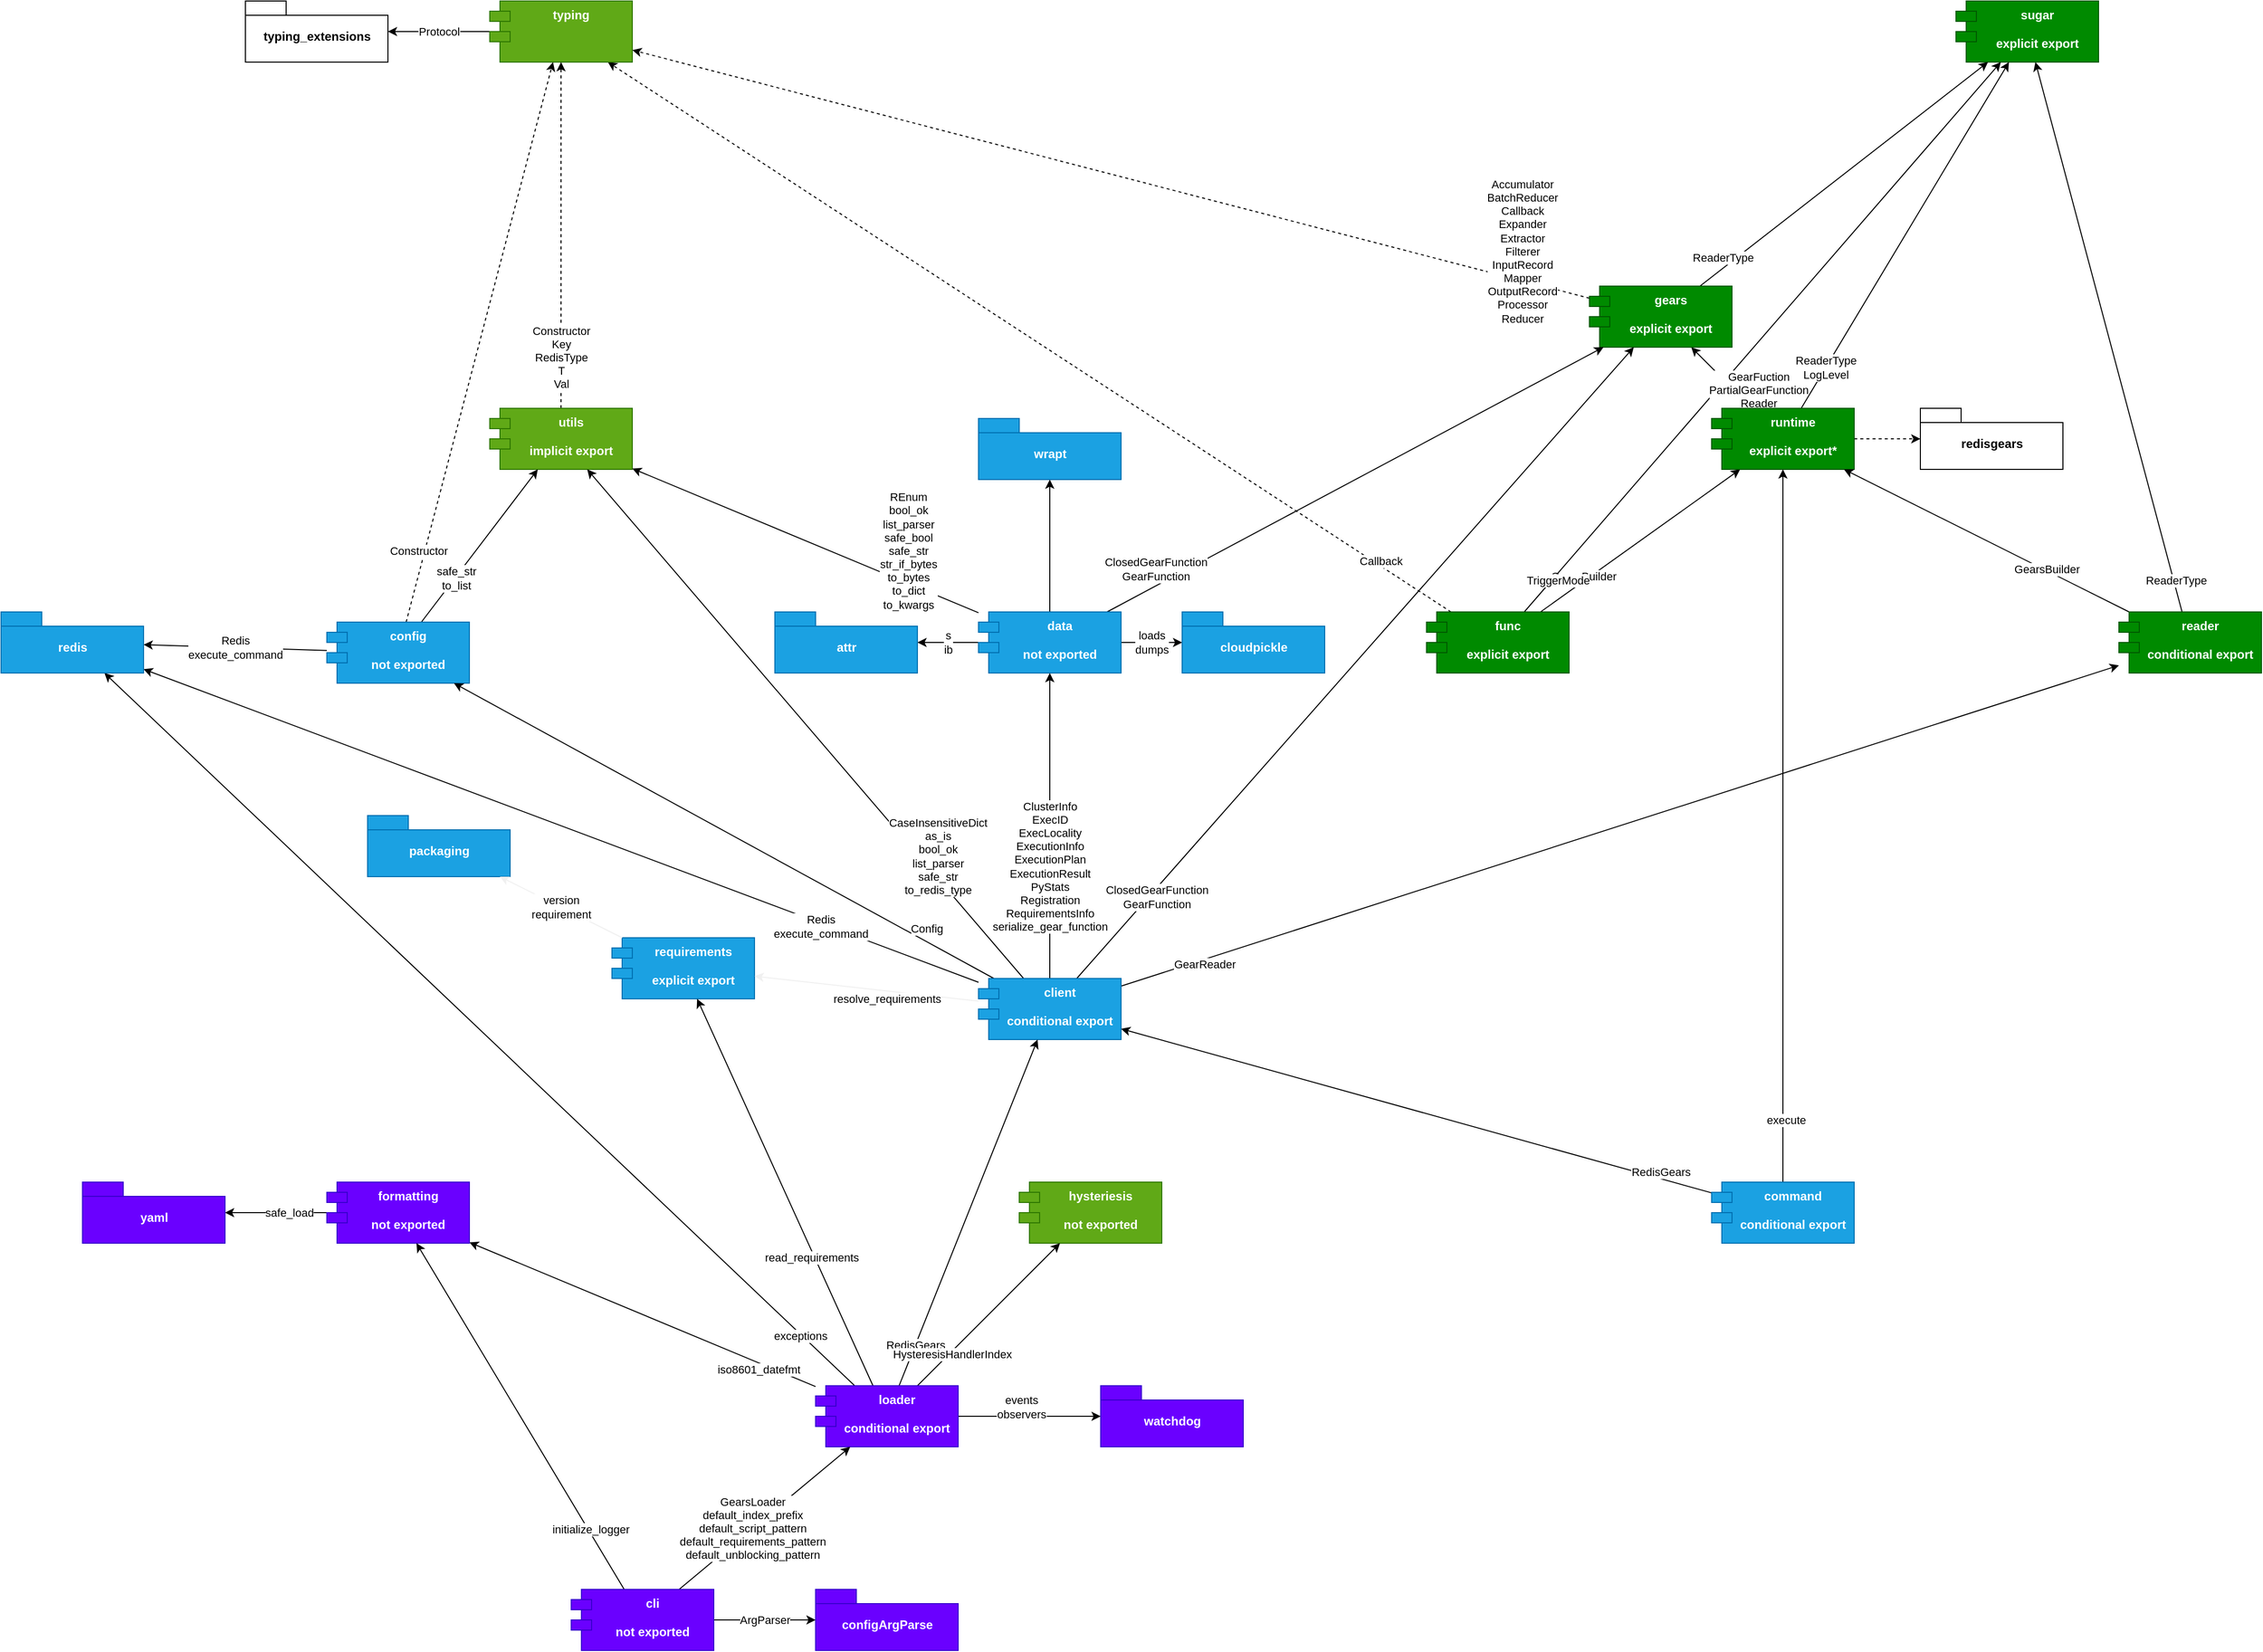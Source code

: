 <mxfile version="14.5.1" type="device" pages="3"><diagram id="U9ayufQReTb3Sarh1zb9" name="Page-1"><mxGraphModel dx="2072" dy="1108" grid="1" gridSize="10" guides="1" tooltips="1" connect="1" arrows="1" fold="1" page="1" pageScale="1" pageWidth="850" pageHeight="1100" math="0" shadow="0"><root><mxCell id="0"/><mxCell id="1" parent="0"/><mxCell id="EEAnf_-Xsg3RZ4CW58ov-3" value="requirements&#10;&#10;explicit export" style="shape=module;align=left;spacingLeft=20;align=center;verticalAlign=top;fillColor=#1ba1e2;strokeColor=#006EAF;fontStyle=1;fontColor=#ffffff;" parent="1" vertex="1"><mxGeometry x="-80" y="1640" width="140" height="60" as="geometry"/></mxCell><mxCell id="EEAnf_-Xsg3RZ4CW58ov-4" value="hysteriesis&#10;&#10;not exported" style="shape=module;align=left;spacingLeft=20;align=center;verticalAlign=top;fontStyle=1;fillColor=#60a917;strokeColor=#2D7600;fontColor=#ffffff;" parent="1" vertex="1"><mxGeometry x="320" y="1880" width="140" height="60" as="geometry"/></mxCell><mxCell id="EEAnf_-Xsg3RZ4CW58ov-5" value="sugar&#10;&#10;explicit export" style="shape=module;align=left;spacingLeft=20;align=center;verticalAlign=top;fontStyle=1;fillColor=#008a00;strokeColor=#005700;fontColor=#ffffff;" parent="1" vertex="1"><mxGeometry x="1240" y="720" width="140" height="60" as="geometry"/></mxCell><mxCell id="EEAnf_-Xsg3RZ4CW58ov-58" value="GearsBuilder" style="edgeStyle=none;rounded=0;orthogonalLoop=1;jettySize=auto;html=1;" parent="1" source="EEAnf_-Xsg3RZ4CW58ov-6" target="EEAnf_-Xsg3RZ4CW58ov-8" edge="1"><mxGeometry x="-0.548" y="4" relative="1" as="geometry"><mxPoint as="offset"/></mxGeometry></mxCell><mxCell id="EEAnf_-Xsg3RZ4CW58ov-59" value="Callback" style="edgeStyle=none;rounded=0;orthogonalLoop=1;jettySize=auto;html=1;dashed=1;" parent="1" source="EEAnf_-Xsg3RZ4CW58ov-6" target="EEAnf_-Xsg3RZ4CW58ov-7" edge="1"><mxGeometry x="-0.828" y="-4" relative="1" as="geometry"><mxPoint as="offset"/></mxGeometry></mxCell><mxCell id="EEAnf_-Xsg3RZ4CW58ov-60" value="TriggerMode" style="edgeStyle=none;rounded=0;orthogonalLoop=1;jettySize=auto;html=1;" parent="1" source="EEAnf_-Xsg3RZ4CW58ov-6" target="EEAnf_-Xsg3RZ4CW58ov-5" edge="1"><mxGeometry x="-0.874" y="-5" relative="1" as="geometry"><mxPoint as="offset"/></mxGeometry></mxCell><mxCell id="EEAnf_-Xsg3RZ4CW58ov-6" value="func&#10;&#10;explicit export" style="shape=module;align=left;spacingLeft=20;align=center;verticalAlign=top;fillColor=#008a00;strokeColor=#005700;fontStyle=1;fontColor=#ffffff;" parent="1" vertex="1"><mxGeometry x="720" y="1320" width="140" height="60" as="geometry"/></mxCell><mxCell id="EEAnf_-Xsg3RZ4CW58ov-75" value="Protocol" style="edgeStyle=none;rounded=0;orthogonalLoop=1;jettySize=auto;html=1;" parent="1" source="EEAnf_-Xsg3RZ4CW58ov-7" target="EEAnf_-Xsg3RZ4CW58ov-74" edge="1"><mxGeometry relative="1" as="geometry"/></mxCell><mxCell id="EEAnf_-Xsg3RZ4CW58ov-7" value="typing" style="shape=module;align=left;spacingLeft=20;align=center;verticalAlign=top;fontStyle=1;fillColor=#60a917;strokeColor=#2D7600;fontColor=#ffffff;" parent="1" vertex="1"><mxGeometry x="-200" y="720" width="140" height="60" as="geometry"/></mxCell><mxCell id="EEAnf_-Xsg3RZ4CW58ov-72" value="GearFuction&lt;br&gt;PartialGearFunction&lt;br&gt;Reader" style="edgeStyle=none;rounded=0;orthogonalLoop=1;jettySize=auto;html=1;" parent="1" source="EEAnf_-Xsg3RZ4CW58ov-8" target="EEAnf_-Xsg3RZ4CW58ov-12" edge="1"><mxGeometry x="-0.785" y="-17" relative="1" as="geometry"><mxPoint as="offset"/></mxGeometry></mxCell><mxCell id="EEAnf_-Xsg3RZ4CW58ov-73" value="ReaderType&lt;br&gt;LogLevel" style="edgeStyle=none;rounded=0;orthogonalLoop=1;jettySize=auto;html=1;" parent="1" source="EEAnf_-Xsg3RZ4CW58ov-8" target="EEAnf_-Xsg3RZ4CW58ov-5" edge="1"><mxGeometry x="-0.765" relative="1" as="geometry"><mxPoint as="offset"/></mxGeometry></mxCell><mxCell id="_XDJ0ndOiS083gL9I1fy-2" value="" style="edgeStyle=none;rounded=0;orthogonalLoop=1;jettySize=auto;html=1;dashed=1;" parent="1" source="EEAnf_-Xsg3RZ4CW58ov-8" target="_XDJ0ndOiS083gL9I1fy-1" edge="1"><mxGeometry relative="1" as="geometry"/></mxCell><mxCell id="EEAnf_-Xsg3RZ4CW58ov-8" value="runtime&#10;&#10;explicit export*" style="shape=module;align=left;spacingLeft=20;align=center;verticalAlign=top;fillColor=#008a00;strokeColor=#005700;fontStyle=1;fontColor=#ffffff;" parent="1" vertex="1"><mxGeometry x="1000" y="1120" width="140" height="60" as="geometry"/></mxCell><mxCell id="EEAnf_-Xsg3RZ4CW58ov-45" value="" style="edgeStyle=none;rounded=0;orthogonalLoop=1;jettySize=auto;html=1;" parent="1" source="EEAnf_-Xsg3RZ4CW58ov-9" target="EEAnf_-Xsg3RZ4CW58ov-15" edge="1"><mxGeometry relative="1" as="geometry"><mxPoint x="580" y="1771.935" as="sourcePoint"/></mxGeometry></mxCell><mxCell id="EEAnf_-Xsg3RZ4CW58ov-46" value="RedisGears" style="edgeLabel;html=1;align=center;verticalAlign=middle;resizable=0;points=[];" parent="EEAnf_-Xsg3RZ4CW58ov-45" vertex="1" connectable="0"><mxGeometry x="-0.246" y="-2" relative="1" as="geometry"><mxPoint x="168.32" y="42.16" as="offset"/></mxGeometry></mxCell><mxCell id="EEAnf_-Xsg3RZ4CW58ov-47" value="execute" style="edgeStyle=none;rounded=0;orthogonalLoop=1;jettySize=auto;html=1;" parent="1" source="EEAnf_-Xsg3RZ4CW58ov-9" target="EEAnf_-Xsg3RZ4CW58ov-8" edge="1"><mxGeometry x="-0.826" y="-2" relative="1" as="geometry"><mxPoint x="673.878" y="1760" as="sourcePoint"/><mxPoint x="1" as="offset"/></mxGeometry></mxCell><mxCell id="EEAnf_-Xsg3RZ4CW58ov-9" value="command&#10;&#10;conditional export" style="shape=module;align=left;spacingLeft=20;align=center;verticalAlign=top;fillColor=#1ba1e2;strokeColor=#006EAF;fontStyle=1;fontColor=#ffffff;" parent="1" vertex="1"><mxGeometry x="1000" y="1880" width="140" height="60" as="geometry"/></mxCell><mxCell id="EEAnf_-Xsg3RZ4CW58ov-76" value="Constructor&lt;br&gt;Key&lt;br&gt;RedisType&lt;br&gt;T&lt;br&gt;Val" style="edgeStyle=none;rounded=0;orthogonalLoop=1;jettySize=auto;html=1;dashed=1;" parent="1" source="EEAnf_-Xsg3RZ4CW58ov-10" target="EEAnf_-Xsg3RZ4CW58ov-7" edge="1"><mxGeometry x="-0.706" relative="1" as="geometry"><mxPoint as="offset"/></mxGeometry></mxCell><mxCell id="EEAnf_-Xsg3RZ4CW58ov-10" value="utils&#10;&#10;implicit export" style="shape=module;align=left;spacingLeft=20;align=center;verticalAlign=top;fillColor=#60a917;strokeColor=#2D7600;fontStyle=1;fontColor=#ffffff;" parent="1" vertex="1"><mxGeometry x="-200" y="1120" width="140" height="60" as="geometry"/></mxCell><mxCell id="EEAnf_-Xsg3RZ4CW58ov-70" value="GearsBuilder" style="edgeStyle=none;rounded=0;orthogonalLoop=1;jettySize=auto;html=1;" parent="1" source="EEAnf_-Xsg3RZ4CW58ov-11" target="EEAnf_-Xsg3RZ4CW58ov-8" edge="1"><mxGeometry x="-0.415" y="-1" relative="1" as="geometry"><mxPoint as="offset"/></mxGeometry></mxCell><mxCell id="EEAnf_-Xsg3RZ4CW58ov-71" value="ReaderType" style="edgeStyle=none;rounded=0;orthogonalLoop=1;jettySize=auto;html=1;" parent="1" source="EEAnf_-Xsg3RZ4CW58ov-11" target="EEAnf_-Xsg3RZ4CW58ov-5" edge="1"><mxGeometry x="-0.886" y="-2" relative="1" as="geometry"><mxPoint as="offset"/></mxGeometry></mxCell><mxCell id="EEAnf_-Xsg3RZ4CW58ov-11" value="reader&#10;&#10;conditional export" style="shape=module;align=left;spacingLeft=20;align=center;verticalAlign=top;fillColor=#008a00;strokeColor=#005700;fontStyle=1;fontColor=#ffffff;" parent="1" vertex="1"><mxGeometry x="1400" y="1320" width="140" height="60" as="geometry"/></mxCell><mxCell id="EEAnf_-Xsg3RZ4CW58ov-61" value="ReaderType" style="edgeStyle=none;rounded=0;orthogonalLoop=1;jettySize=auto;html=1;" parent="1" source="EEAnf_-Xsg3RZ4CW58ov-12" target="EEAnf_-Xsg3RZ4CW58ov-5" edge="1"><mxGeometry x="-0.806" y="8" relative="1" as="geometry"><mxPoint as="offset"/></mxGeometry></mxCell><mxCell id="EEAnf_-Xsg3RZ4CW58ov-62" value="Accumulator&lt;br&gt;BatchReducer&lt;br&gt;Callback&lt;br&gt;Expander&lt;br&gt;Extractor&lt;br&gt;Filterer&lt;br&gt;InputRecord&lt;br&gt;Mapper&lt;br&gt;OutputRecord&lt;br&gt;Processor&lt;br&gt;Reducer&lt;br&gt;&lt;br&gt;&lt;br&gt;" style="edgeStyle=none;rounded=0;orthogonalLoop=1;jettySize=auto;html=1;dashed=1;" parent="1" source="EEAnf_-Xsg3RZ4CW58ov-12" target="EEAnf_-Xsg3RZ4CW58ov-7" edge="1"><mxGeometry x="-0.852" y="-15" relative="1" as="geometry"><mxPoint as="offset"/></mxGeometry></mxCell><mxCell id="EEAnf_-Xsg3RZ4CW58ov-12" value="gears&#10;&#10;explicit export" style="shape=module;align=left;spacingLeft=20;align=center;verticalAlign=top;fillColor=#008a00;strokeColor=#005700;fontStyle=1;fontColor=#ffffff;" parent="1" vertex="1"><mxGeometry x="880" y="1000" width="140" height="60" as="geometry"/></mxCell><mxCell id="EEAnf_-Xsg3RZ4CW58ov-50" value="REnum&lt;br&gt;bool_ok&lt;br&gt;list_parser&lt;br&gt;safe_bool&lt;br&gt;safe_str&lt;br&gt;str_if_bytes&lt;br&gt;to_bytes&lt;br&gt;to_dict&lt;br&gt;to_kwargs" style="edgeStyle=none;rounded=0;orthogonalLoop=1;jettySize=auto;html=1;" parent="1" source="EEAnf_-Xsg3RZ4CW58ov-13" target="EEAnf_-Xsg3RZ4CW58ov-10" edge="1"><mxGeometry x="-0.522" y="-29" relative="1" as="geometry"><mxPoint x="1" as="offset"/></mxGeometry></mxCell><mxCell id="EEAnf_-Xsg3RZ4CW58ov-51" value="ClosedGearFunction&lt;br&gt;GearFunction" style="edgeStyle=none;rounded=0;orthogonalLoop=1;jettySize=auto;html=1;" parent="1" source="EEAnf_-Xsg3RZ4CW58ov-13" target="EEAnf_-Xsg3RZ4CW58ov-12" edge="1"><mxGeometry x="-0.78" y="15" relative="1" as="geometry"><mxPoint x="1" as="offset"/></mxGeometry></mxCell><mxCell id="EEAnf_-Xsg3RZ4CW58ov-54" value="loads&lt;br&gt;dumps" style="edgeStyle=none;rounded=0;orthogonalLoop=1;jettySize=auto;html=1;" parent="1" source="EEAnf_-Xsg3RZ4CW58ov-13" target="EEAnf_-Xsg3RZ4CW58ov-40" edge="1"><mxGeometry relative="1" as="geometry"/></mxCell><mxCell id="EEAnf_-Xsg3RZ4CW58ov-55" value="s&lt;br&gt;ib" style="edgeStyle=none;rounded=0;orthogonalLoop=1;jettySize=auto;html=1;" parent="1" source="EEAnf_-Xsg3RZ4CW58ov-13" target="EEAnf_-Xsg3RZ4CW58ov-39" edge="1"><mxGeometry relative="1" as="geometry"/></mxCell><mxCell id="_XDJ0ndOiS083gL9I1fy-4" value="" style="edgeStyle=none;rounded=0;orthogonalLoop=1;jettySize=auto;html=1;" parent="1" source="EEAnf_-Xsg3RZ4CW58ov-13" target="_XDJ0ndOiS083gL9I1fy-3" edge="1"><mxGeometry relative="1" as="geometry"/></mxCell><mxCell id="EEAnf_-Xsg3RZ4CW58ov-13" value="data&#10;&#10;not exported" style="shape=module;align=left;spacingLeft=20;align=center;verticalAlign=top;fillColor=#1ba1e2;strokeColor=#006EAF;fontStyle=1;fontColor=#ffffff;" parent="1" vertex="1"><mxGeometry x="280" y="1320" width="140" height="60" as="geometry"/></mxCell><mxCell id="EEAnf_-Xsg3RZ4CW58ov-48" value="Constructor" style="edgeStyle=none;rounded=0;orthogonalLoop=1;jettySize=auto;html=1;dashed=1;" parent="1" source="EEAnf_-Xsg3RZ4CW58ov-14" target="EEAnf_-Xsg3RZ4CW58ov-7" edge="1"><mxGeometry x="-0.75" y="6" relative="1" as="geometry"><mxPoint as="offset"/></mxGeometry></mxCell><mxCell id="EEAnf_-Xsg3RZ4CW58ov-49" value="safe_str&lt;br&gt;to_list" style="edgeStyle=none;rounded=0;orthogonalLoop=1;jettySize=auto;html=1;" parent="1" source="EEAnf_-Xsg3RZ4CW58ov-14" target="EEAnf_-Xsg3RZ4CW58ov-10" edge="1"><mxGeometry x="-0.415" y="-1" relative="1" as="geometry"><mxPoint as="offset"/></mxGeometry></mxCell><mxCell id="EEAnf_-Xsg3RZ4CW58ov-53" value="Redis&lt;br&gt;execute_command" style="edgeStyle=none;rounded=0;orthogonalLoop=1;jettySize=auto;html=1;" parent="1" source="EEAnf_-Xsg3RZ4CW58ov-14" target="EEAnf_-Xsg3RZ4CW58ov-29" edge="1"><mxGeometry relative="1" as="geometry"/></mxCell><mxCell id="EEAnf_-Xsg3RZ4CW58ov-14" value="config&#10;&#10;not exported" style="shape=module;align=left;spacingLeft=20;align=center;verticalAlign=top;fillColor=#1ba1e2;strokeColor=#006EAF;fontStyle=1;fontColor=#ffffff;" parent="1" vertex="1"><mxGeometry x="-360" y="1330" width="140" height="60" as="geometry"/></mxCell><mxCell id="EEAnf_-Xsg3RZ4CW58ov-32" value="Redis&lt;br&gt;execute_command" style="edgeStyle=none;rounded=0;orthogonalLoop=1;jettySize=auto;html=1;" parent="1" source="EEAnf_-Xsg3RZ4CW58ov-15" target="EEAnf_-Xsg3RZ4CW58ov-29" edge="1"><mxGeometry x="-0.624" y="3" relative="1" as="geometry"><mxPoint as="offset"/></mxGeometry></mxCell><mxCell id="EEAnf_-Xsg3RZ4CW58ov-33" value="Config" style="edgeStyle=none;rounded=0;orthogonalLoop=1;jettySize=auto;html=1;" parent="1" source="EEAnf_-Xsg3RZ4CW58ov-15" target="EEAnf_-Xsg3RZ4CW58ov-14" edge="1"><mxGeometry x="-0.73" y="-11" relative="1" as="geometry"><mxPoint as="offset"/></mxGeometry></mxCell><mxCell id="EEAnf_-Xsg3RZ4CW58ov-35" value="ClusterInfo&lt;br&gt;ExecID&lt;br&gt;ExecLocality&lt;br&gt;ExecutionInfo&lt;br&gt;ExecutionPlan&lt;br&gt;ExecutionResult&lt;br&gt;PyStats&lt;br&gt;Registration&lt;br&gt;RequirementsInfo&lt;br&gt;serialize_gear_function" style="edgeStyle=none;rounded=0;orthogonalLoop=1;jettySize=auto;html=1;" parent="1" source="EEAnf_-Xsg3RZ4CW58ov-15" target="EEAnf_-Xsg3RZ4CW58ov-13" edge="1"><mxGeometry x="-0.267" relative="1" as="geometry"><mxPoint as="offset"/></mxGeometry></mxCell><mxCell id="EEAnf_-Xsg3RZ4CW58ov-42" value="ClosedGearFunction&lt;br&gt;GearFunction" style="edgeStyle=none;rounded=0;orthogonalLoop=1;jettySize=auto;html=1;" parent="1" source="EEAnf_-Xsg3RZ4CW58ov-15" target="EEAnf_-Xsg3RZ4CW58ov-12" edge="1"><mxGeometry x="-0.73" y="-7" relative="1" as="geometry"><mxPoint y="-1" as="offset"/></mxGeometry></mxCell><mxCell id="EEAnf_-Xsg3RZ4CW58ov-43" value="GearReader" style="edgeStyle=none;rounded=0;orthogonalLoop=1;jettySize=auto;html=1;" parent="1" source="EEAnf_-Xsg3RZ4CW58ov-15" target="EEAnf_-Xsg3RZ4CW58ov-11" edge="1"><mxGeometry x="-0.835" y="-5" relative="1" as="geometry"><mxPoint as="offset"/></mxGeometry></mxCell><mxCell id="EEAnf_-Xsg3RZ4CW58ov-44" value="CaseInsensitiveDict&lt;br&gt;as_is&lt;br&gt;bool_ok&lt;br&gt;list_parser&lt;br&gt;safe_str&lt;br&gt;to_redis_type" style="edgeStyle=none;rounded=0;orthogonalLoop=1;jettySize=auto;html=1;" parent="1" source="EEAnf_-Xsg3RZ4CW58ov-15" target="EEAnf_-Xsg3RZ4CW58ov-10" edge="1"><mxGeometry x="-0.557" y="-14" relative="1" as="geometry"><mxPoint as="offset"/></mxGeometry></mxCell><mxCell id="EEAnf_-Xsg3RZ4CW58ov-15" value="client&#10;&#10;conditional export" style="shape=module;align=left;spacingLeft=20;align=center;verticalAlign=top;fillColor=#1ba1e2;strokeColor=#006EAF;fontStyle=1;fontColor=#ffffff;" parent="1" vertex="1"><mxGeometry x="280" y="1680" width="140" height="60" as="geometry"/></mxCell><mxCell id="EEAnf_-Xsg3RZ4CW58ov-63" value="exceptions" style="edgeStyle=none;rounded=0;orthogonalLoop=1;jettySize=auto;html=1;" parent="1" source="EEAnf_-Xsg3RZ4CW58ov-16" target="EEAnf_-Xsg3RZ4CW58ov-29" edge="1"><mxGeometry x="-0.856" relative="1" as="geometry"><mxPoint y="1" as="offset"/></mxGeometry></mxCell><mxCell id="EEAnf_-Xsg3RZ4CW58ov-64" value="events&lt;br&gt;observers" style="edgeStyle=none;rounded=0;orthogonalLoop=1;jettySize=auto;html=1;" parent="1" source="EEAnf_-Xsg3RZ4CW58ov-16" target="EEAnf_-Xsg3RZ4CW58ov-37" edge="1"><mxGeometry x="-0.115" y="9" relative="1" as="geometry"><mxPoint as="offset"/></mxGeometry></mxCell><mxCell id="EEAnf_-Xsg3RZ4CW58ov-65" value="RedisGears" style="edgeStyle=none;rounded=0;orthogonalLoop=1;jettySize=auto;html=1;" parent="1" source="EEAnf_-Xsg3RZ4CW58ov-16" target="EEAnf_-Xsg3RZ4CW58ov-15" edge="1"><mxGeometry x="-0.765" relative="1" as="geometry"><mxPoint as="offset"/></mxGeometry></mxCell><mxCell id="EEAnf_-Xsg3RZ4CW58ov-66" value="iso8601_datefmt" style="edgeStyle=none;rounded=0;orthogonalLoop=1;jettySize=auto;html=1;" parent="1" source="EEAnf_-Xsg3RZ4CW58ov-16" target="EEAnf_-Xsg3RZ4CW58ov-17" edge="1"><mxGeometry x="-0.688" y="7" relative="1" as="geometry"><mxPoint y="-1" as="offset"/></mxGeometry></mxCell><mxCell id="EEAnf_-Xsg3RZ4CW58ov-67" value="HysteresisHandlerIndex" style="edgeStyle=none;rounded=0;orthogonalLoop=1;jettySize=auto;html=1;" parent="1" source="EEAnf_-Xsg3RZ4CW58ov-16" target="EEAnf_-Xsg3RZ4CW58ov-4" edge="1"><mxGeometry x="-0.535" y="-2" relative="1" as="geometry"><mxPoint as="offset"/></mxGeometry></mxCell><mxCell id="EEAnf_-Xsg3RZ4CW58ov-68" value="read_requirements" style="edgeStyle=none;rounded=0;orthogonalLoop=1;jettySize=auto;html=1;" parent="1" source="EEAnf_-Xsg3RZ4CW58ov-16" target="EEAnf_-Xsg3RZ4CW58ov-3" edge="1"><mxGeometry x="-0.328" y="4" relative="1" as="geometry"><mxPoint x="1" as="offset"/></mxGeometry></mxCell><mxCell id="EEAnf_-Xsg3RZ4CW58ov-16" value="loader&#10;&#10;conditional export" style="shape=module;align=left;spacingLeft=20;align=center;verticalAlign=top;fillColor=#6a00ff;strokeColor=#3700CC;fontStyle=1;fontColor=#ffffff;" parent="1" vertex="1"><mxGeometry x="120" y="2080" width="140" height="60" as="geometry"/></mxCell><mxCell id="EEAnf_-Xsg3RZ4CW58ov-56" value="" style="edgeStyle=none;rounded=0;orthogonalLoop=1;jettySize=auto;html=1;" parent="1" source="EEAnf_-Xsg3RZ4CW58ov-17" target="EEAnf_-Xsg3RZ4CW58ov-38" edge="1"><mxGeometry relative="1" as="geometry"/></mxCell><mxCell id="EEAnf_-Xsg3RZ4CW58ov-57" value="safe_load" style="edgeLabel;html=1;align=center;verticalAlign=middle;resizable=0;points=[];" parent="EEAnf_-Xsg3RZ4CW58ov-56" vertex="1" connectable="0"><mxGeometry x="-0.259" relative="1" as="geometry"><mxPoint as="offset"/></mxGeometry></mxCell><mxCell id="EEAnf_-Xsg3RZ4CW58ov-17" value="formatting&#10;&#10;not exported" style="shape=module;align=left;spacingLeft=20;align=center;verticalAlign=top;fillColor=#6a00ff;strokeColor=#3700CC;fontStyle=1;fontColor=#ffffff;" parent="1" vertex="1"><mxGeometry x="-360" y="1880" width="140" height="60" as="geometry"/></mxCell><mxCell id="EEAnf_-Xsg3RZ4CW58ov-30" value="initialize_logger" style="rounded=0;orthogonalLoop=1;jettySize=auto;html=1;" parent="1" source="EEAnf_-Xsg3RZ4CW58ov-18" target="EEAnf_-Xsg3RZ4CW58ov-17" edge="1"><mxGeometry x="-0.658" y="-2" relative="1" as="geometry"><mxPoint x="800" y="1160" as="targetPoint"/><mxPoint as="offset"/></mxGeometry></mxCell><mxCell id="EEAnf_-Xsg3RZ4CW58ov-31" value="GearsLoader&lt;br&gt;default_index_prefix&lt;br&gt;default_script_pattern&lt;br&gt;default_requirements_pattern&lt;br&gt;default_unblocking_pattern&lt;br&gt;" style="edgeStyle=none;rounded=0;orthogonalLoop=1;jettySize=auto;html=1;" parent="1" source="EEAnf_-Xsg3RZ4CW58ov-18" target="EEAnf_-Xsg3RZ4CW58ov-16" edge="1"><mxGeometry x="-0.143" relative="1" as="geometry"><mxPoint as="offset"/></mxGeometry></mxCell><mxCell id="EEAnf_-Xsg3RZ4CW58ov-52" value="ArgParser" style="edgeStyle=none;rounded=0;orthogonalLoop=1;jettySize=auto;html=1;" parent="1" source="EEAnf_-Xsg3RZ4CW58ov-18" target="EEAnf_-Xsg3RZ4CW58ov-41" edge="1"><mxGeometry relative="1" as="geometry"/></mxCell><mxCell id="EEAnf_-Xsg3RZ4CW58ov-18" value="cli&#10;&#10;not exported" style="shape=module;align=left;spacingLeft=20;align=center;verticalAlign=top;fillColor=#6a00ff;strokeColor=#3700CC;fontStyle=1;fontColor=#ffffff;" parent="1" vertex="1"><mxGeometry x="-120" y="2280" width="140" height="60" as="geometry"/></mxCell><mxCell id="EEAnf_-Xsg3RZ4CW58ov-28" value="packaging" style="shape=folder;fontStyle=1;spacingTop=10;tabWidth=40;tabHeight=14;tabPosition=left;html=1;fillColor=#1ba1e2;strokeColor=#006EAF;fontColor=#ffffff;" parent="1" vertex="1"><mxGeometry x="-320" y="1520" width="140" height="60" as="geometry"/></mxCell><mxCell id="EEAnf_-Xsg3RZ4CW58ov-29" value="redis" style="shape=folder;fontStyle=1;spacingTop=10;tabWidth=40;tabHeight=14;tabPosition=left;html=1;fillColor=#1ba1e2;strokeColor=#006EAF;fontColor=#ffffff;" parent="1" vertex="1"><mxGeometry x="-680" y="1320" width="140" height="60" as="geometry"/></mxCell><mxCell id="EEAnf_-Xsg3RZ4CW58ov-37" value="watchdog" style="shape=folder;fontStyle=1;spacingTop=10;tabWidth=40;tabHeight=14;tabPosition=left;html=1;fillColor=#6a00ff;strokeColor=#3700CC;fontColor=#ffffff;" parent="1" vertex="1"><mxGeometry x="400" y="2080" width="140" height="60" as="geometry"/></mxCell><mxCell id="EEAnf_-Xsg3RZ4CW58ov-38" value="yaml" style="shape=folder;fontStyle=1;spacingTop=10;tabWidth=40;tabHeight=14;tabPosition=left;html=1;fillColor=#6a00ff;strokeColor=#3700CC;fontColor=#ffffff;" parent="1" vertex="1"><mxGeometry x="-600" y="1880" width="140" height="60" as="geometry"/></mxCell><mxCell id="EEAnf_-Xsg3RZ4CW58ov-39" value="attr" style="shape=folder;fontStyle=1;spacingTop=10;tabWidth=40;tabHeight=14;tabPosition=left;html=1;fillColor=#1ba1e2;strokeColor=#006EAF;fontColor=#ffffff;" parent="1" vertex="1"><mxGeometry x="80" y="1320" width="140" height="60" as="geometry"/></mxCell><mxCell id="EEAnf_-Xsg3RZ4CW58ov-40" value="cloudpickle" style="shape=folder;fontStyle=1;spacingTop=10;tabWidth=40;tabHeight=14;tabPosition=left;html=1;fillColor=#1ba1e2;strokeColor=#006EAF;fontColor=#ffffff;" parent="1" vertex="1"><mxGeometry x="480" y="1320" width="140" height="60" as="geometry"/></mxCell><mxCell id="EEAnf_-Xsg3RZ4CW58ov-41" value="configArgParse" style="shape=folder;fontStyle=1;spacingTop=10;tabWidth=40;tabHeight=14;tabPosition=left;html=1;fillColor=#6a00ff;strokeColor=#3700CC;fontColor=#ffffff;" parent="1" vertex="1"><mxGeometry x="120" y="2280" width="140" height="60" as="geometry"/></mxCell><mxCell id="EEAnf_-Xsg3RZ4CW58ov-74" value="typing_extensions" style="shape=folder;fontStyle=1;spacingTop=10;tabWidth=40;tabHeight=14;tabPosition=left;html=1;" parent="1" vertex="1"><mxGeometry x="-440" y="720" width="140" height="60" as="geometry"/></mxCell><mxCell id="EEAnf_-Xsg3RZ4CW58ov-77" style="edgeStyle=none;rounded=0;orthogonalLoop=1;jettySize=auto;html=1;exitX=0;exitY=1;exitDx=10;exitDy=0;exitPerimeter=0;" parent="1" source="EEAnf_-Xsg3RZ4CW58ov-8" target="EEAnf_-Xsg3RZ4CW58ov-8" edge="1"><mxGeometry relative="1" as="geometry"/></mxCell><mxCell id="pBRCHapQet3DawlaeGjK-9" style="edgeStyle=none;rounded=0;orthogonalLoop=1;jettySize=auto;html=1;exitX=0;exitY=1;exitDx=10;exitDy=0;exitPerimeter=0;fontStyle=1" parent="1" source="EEAnf_-Xsg3RZ4CW58ov-7" target="EEAnf_-Xsg3RZ4CW58ov-7" edge="1"><mxGeometry relative="1" as="geometry"/></mxCell><mxCell id="_XDJ0ndOiS083gL9I1fy-1" value="redisgears" style="shape=folder;fontStyle=1;spacingTop=10;tabWidth=40;tabHeight=14;tabPosition=left;html=1;" parent="1" vertex="1"><mxGeometry x="1205" y="1120" width="140" height="60" as="geometry"/></mxCell><mxCell id="_XDJ0ndOiS083gL9I1fy-3" value="wrapt" style="shape=folder;fontStyle=1;spacingTop=10;tabWidth=40;tabHeight=14;tabPosition=left;html=1;fillColor=#1ba1e2;strokeColor=#006EAF;fontColor=#ffffff;" parent="1" vertex="1"><mxGeometry x="280" y="1130" width="140" height="60" as="geometry"/></mxCell><mxCell id="2" value="resolve_requirements" style="edgeStyle=none;rounded=0;orthogonalLoop=1;jettySize=auto;html=1;strokeColor=#F0F0F0;" parent="1" source="EEAnf_-Xsg3RZ4CW58ov-15" target="EEAnf_-Xsg3RZ4CW58ov-3" edge="1"><mxGeometry x="-0.19" y="8" relative="1" as="geometry"><mxPoint as="offset"/><mxPoint x="1610" y="1510" as="sourcePoint"/><mxPoint x="2830" y="1187.059" as="targetPoint"/></mxGeometry></mxCell><mxCell id="3" value="version&lt;br&gt;requirement" style="edgeStyle=none;rounded=0;orthogonalLoop=1;jettySize=auto;html=1;strokeColor=#F0F0F0;" parent="1" source="EEAnf_-Xsg3RZ4CW58ov-3" target="EEAnf_-Xsg3RZ4CW58ov-28" edge="1"><mxGeometry relative="1" as="geometry"><mxPoint as="offset"/><mxPoint x="430" y="1696.875" as="sourcePoint"/><mxPoint x="1410" y="1373.125" as="targetPoint"/></mxGeometry></mxCell></root></mxGraphModel></diagram><diagram id="2R8kcEgNO40SbC8Z1Lvo" name="Page-3"><mxGraphModel dx="2365" dy="648" grid="1" gridSize="10" guides="1" tooltips="1" connect="1" arrows="1" fold="1" page="1" pageScale="1" pageWidth="850" pageHeight="1100" math="0" shadow="0">&#xa;            <root>&#xa;                <mxCell id="R8-Crx9RdNM0zkvTFbgk-0"/>&#xa;                <mxCell id="R8-Crx9RdNM0zkvTFbgk-1" parent="R8-Crx9RdNM0zkvTFbgk-0"/>&#xa;                <mxCell id="A71b2Y-iYkbpmQ3xy7ZW-0" value="requirements" style="shape=module;align=left;spacingLeft=20;align=center;verticalAlign=top;" parent="R8-Crx9RdNM0zkvTFbgk-1" vertex="1">&#xa;                    <mxGeometry x="-460" y="1580" width="140" height="60" as="geometry"/>&#xa;                </mxCell>&#xa;                <mxCell id="A71b2Y-iYkbpmQ3xy7ZW-1" value="hysteriesis" style="shape=module;align=left;spacingLeft=20;align=center;verticalAlign=top;" parent="R8-Crx9RdNM0zkvTFbgk-1" vertex="1">&#xa;                    <mxGeometry x="-440" y="1760" width="140" height="60" as="geometry"/>&#xa;                </mxCell>&#xa;                <mxCell id="A71b2Y-iYkbpmQ3xy7ZW-2" value="sugar" style="shape=module;align=left;spacingLeft=20;align=center;verticalAlign=top;" parent="R8-Crx9RdNM0zkvTFbgk-1" vertex="1">&#xa;                    <mxGeometry x="1730" y="1780" width="140" height="60" as="geometry"/>&#xa;                </mxCell>&#xa;                <mxCell id="A71b2Y-iYkbpmQ3xy7ZW-3" value="GearsBuilder" style="edgeStyle=none;rounded=0;orthogonalLoop=1;jettySize=auto;html=1;" parent="R8-Crx9RdNM0zkvTFbgk-1" source="A71b2Y-iYkbpmQ3xy7ZW-6" target="A71b2Y-iYkbpmQ3xy7ZW-11" edge="1">&#xa;                    <mxGeometry relative="1" as="geometry"/>&#xa;                </mxCell>&#xa;                <mxCell id="A71b2Y-iYkbpmQ3xy7ZW-4" value="Callback" style="edgeStyle=none;rounded=0;orthogonalLoop=1;jettySize=auto;html=1;" parent="R8-Crx9RdNM0zkvTFbgk-1" source="A71b2Y-iYkbpmQ3xy7ZW-6" target="A71b2Y-iYkbpmQ3xy7ZW-8" edge="1">&#xa;                    <mxGeometry relative="1" as="geometry"/>&#xa;                </mxCell>&#xa;                <mxCell id="A71b2Y-iYkbpmQ3xy7ZW-5" value="TriggerMode" style="edgeStyle=none;rounded=0;orthogonalLoop=1;jettySize=auto;html=1;" parent="R8-Crx9RdNM0zkvTFbgk-1" source="A71b2Y-iYkbpmQ3xy7ZW-6" target="A71b2Y-iYkbpmQ3xy7ZW-2" edge="1">&#xa;                    <mxGeometry relative="1" as="geometry"/>&#xa;                </mxCell>&#xa;                <mxCell id="A71b2Y-iYkbpmQ3xy7ZW-6" value="func" style="shape=module;align=left;spacingLeft=20;align=center;verticalAlign=top;" parent="R8-Crx9RdNM0zkvTFbgk-1" vertex="1">&#xa;                    <mxGeometry x="1890" y="1410" width="140" height="60" as="geometry"/>&#xa;                </mxCell>&#xa;                <mxCell id="A71b2Y-iYkbpmQ3xy7ZW-7" value="Protocol" style="edgeStyle=none;rounded=0;orthogonalLoop=1;jettySize=auto;html=1;" parent="R8-Crx9RdNM0zkvTFbgk-1" source="A71b2Y-iYkbpmQ3xy7ZW-8" target="A71b2Y-iYkbpmQ3xy7ZW-62" edge="1">&#xa;                    <mxGeometry relative="1" as="geometry"/>&#xa;                </mxCell>&#xa;                <mxCell id="A71b2Y-iYkbpmQ3xy7ZW-8" value="typing" style="shape=module;align=left;spacingLeft=20;align=center;verticalAlign=top;" parent="R8-Crx9RdNM0zkvTFbgk-1" vertex="1">&#xa;                    <mxGeometry x="1220" y="400" width="140" height="60" as="geometry"/>&#xa;                </mxCell>&#xa;                <mxCell id="A71b2Y-iYkbpmQ3xy7ZW-9" value="GearFuction&lt;br&gt;PartialGearFunction&lt;br&gt;Reader" style="edgeStyle=none;rounded=0;orthogonalLoop=1;jettySize=auto;html=1;" parent="R8-Crx9RdNM0zkvTFbgk-1" source="A71b2Y-iYkbpmQ3xy7ZW-11" target="A71b2Y-iYkbpmQ3xy7ZW-24" edge="1">&#xa;                    <mxGeometry relative="1" as="geometry"/>&#xa;                </mxCell>&#xa;                <mxCell id="A71b2Y-iYkbpmQ3xy7ZW-10" value="ReaderType&lt;br&gt;LogLevel" style="edgeStyle=none;rounded=0;orthogonalLoop=1;jettySize=auto;html=1;" parent="R8-Crx9RdNM0zkvTFbgk-1" source="A71b2Y-iYkbpmQ3xy7ZW-11" target="A71b2Y-iYkbpmQ3xy7ZW-2" edge="1">&#xa;                    <mxGeometry relative="1" as="geometry"/>&#xa;                </mxCell>&#xa;                <mxCell id="A71b2Y-iYkbpmQ3xy7ZW-11" value="runtime" style="shape=module;align=left;spacingLeft=20;align=center;verticalAlign=top;" parent="R8-Crx9RdNM0zkvTFbgk-1" vertex="1">&#xa;                    <mxGeometry x="1070" y="1480" width="140" height="60" as="geometry"/>&#xa;                </mxCell>&#xa;                <mxCell id="A71b2Y-iYkbpmQ3xy7ZW-12" value="" style="edgeStyle=none;rounded=0;orthogonalLoop=1;jettySize=auto;html=1;" parent="R8-Crx9RdNM0zkvTFbgk-1" source="A71b2Y-iYkbpmQ3xy7ZW-15" target="A71b2Y-iYkbpmQ3xy7ZW-40" edge="1">&#xa;                    <mxGeometry relative="1" as="geometry"/>&#xa;                </mxCell>&#xa;                <mxCell id="A71b2Y-iYkbpmQ3xy7ZW-13" value="RedisGears" style="edgeLabel;html=1;align=center;verticalAlign=middle;resizable=0;points=[];" parent="A71b2Y-iYkbpmQ3xy7ZW-12" vertex="1" connectable="0">&#xa;                    <mxGeometry x="-0.246" y="-2" relative="1" as="geometry">&#xa;                        <mxPoint as="offset"/>&#xa;                    </mxGeometry>&#xa;                </mxCell>&#xa;                <mxCell id="A71b2Y-iYkbpmQ3xy7ZW-14" value="execute" style="edgeStyle=none;rounded=0;orthogonalLoop=1;jettySize=auto;html=1;" parent="R8-Crx9RdNM0zkvTFbgk-1" source="A71b2Y-iYkbpmQ3xy7ZW-15" target="A71b2Y-iYkbpmQ3xy7ZW-11" edge="1">&#xa;                    <mxGeometry relative="1" as="geometry"/>&#xa;                </mxCell>&#xa;                <mxCell id="A71b2Y-iYkbpmQ3xy7ZW-15" value="command" style="shape=module;align=left;spacingLeft=20;align=center;verticalAlign=top;" parent="R8-Crx9RdNM0zkvTFbgk-1" vertex="1">&#xa;                    <mxGeometry x="790" y="1490" width="140" height="60" as="geometry"/>&#xa;                </mxCell>&#xa;                <mxCell id="A71b2Y-iYkbpmQ3xy7ZW-16" value="Constructor&lt;br&gt;Key&lt;br&gt;RedisType&lt;br&gt;T&lt;br&gt;Val" style="edgeStyle=none;rounded=0;orthogonalLoop=1;jettySize=auto;html=1;" parent="R8-Crx9RdNM0zkvTFbgk-1" source="A71b2Y-iYkbpmQ3xy7ZW-17" target="A71b2Y-iYkbpmQ3xy7ZW-8" edge="1">&#xa;                    <mxGeometry relative="1" as="geometry"/>&#xa;                </mxCell>&#xa;                <mxCell id="A71b2Y-iYkbpmQ3xy7ZW-17" value="utils" style="shape=module;align=left;spacingLeft=20;align=center;verticalAlign=top;" parent="R8-Crx9RdNM0zkvTFbgk-1" vertex="1">&#xa;                    <mxGeometry x="600" y="750" width="140" height="60" as="geometry"/>&#xa;                </mxCell>&#xa;                <mxCell id="A71b2Y-iYkbpmQ3xy7ZW-18" value="version" style="edgeStyle=none;rounded=0;orthogonalLoop=1;jettySize=auto;html=1;" parent="R8-Crx9RdNM0zkvTFbgk-1" source="A71b2Y-iYkbpmQ3xy7ZW-21" target="A71b2Y-iYkbpmQ3xy7ZW-55" edge="1">&#xa;                    <mxGeometry relative="1" as="geometry"/>&#xa;                </mxCell>&#xa;                <mxCell id="A71b2Y-iYkbpmQ3xy7ZW-19" value="GearsBuilder" style="edgeStyle=none;rounded=0;orthogonalLoop=1;jettySize=auto;html=1;" parent="R8-Crx9RdNM0zkvTFbgk-1" source="A71b2Y-iYkbpmQ3xy7ZW-21" target="A71b2Y-iYkbpmQ3xy7ZW-11" edge="1">&#xa;                    <mxGeometry relative="1" as="geometry"/>&#xa;                </mxCell>&#xa;                <mxCell id="A71b2Y-iYkbpmQ3xy7ZW-20" value="ReaderType" style="edgeStyle=none;rounded=0;orthogonalLoop=1;jettySize=auto;html=1;" parent="R8-Crx9RdNM0zkvTFbgk-1" source="A71b2Y-iYkbpmQ3xy7ZW-21" target="A71b2Y-iYkbpmQ3xy7ZW-2" edge="1">&#xa;                    <mxGeometry relative="1" as="geometry"/>&#xa;                </mxCell>&#xa;                <mxCell id="A71b2Y-iYkbpmQ3xy7ZW-21" value="reader" style="shape=module;align=left;spacingLeft=20;align=center;verticalAlign=top;" parent="R8-Crx9RdNM0zkvTFbgk-1" vertex="1">&#xa;                    <mxGeometry x="880" y="1770" width="140" height="60" as="geometry"/>&#xa;                </mxCell>&#xa;                <mxCell id="A71b2Y-iYkbpmQ3xy7ZW-22" value="ReaderType" style="edgeStyle=none;rounded=0;orthogonalLoop=1;jettySize=auto;html=1;" parent="R8-Crx9RdNM0zkvTFbgk-1" source="A71b2Y-iYkbpmQ3xy7ZW-24" target="A71b2Y-iYkbpmQ3xy7ZW-2" edge="1">&#xa;                    <mxGeometry relative="1" as="geometry"/>&#xa;                </mxCell>&#xa;                <mxCell id="A71b2Y-iYkbpmQ3xy7ZW-23" value="Accumulator&lt;br&gt;BatchReducer&lt;br&gt;Callback&lt;br&gt;Expander&lt;br&gt;Extractor&lt;br&gt;Filterer&lt;br&gt;InputRecord&lt;br&gt;Mapper&lt;br&gt;OutputRecord&lt;br&gt;Processor&lt;br&gt;Reducer&lt;br&gt;&lt;br&gt;&lt;br&gt;" style="edgeStyle=none;rounded=0;orthogonalLoop=1;jettySize=auto;html=1;" parent="R8-Crx9RdNM0zkvTFbgk-1" source="A71b2Y-iYkbpmQ3xy7ZW-24" target="A71b2Y-iYkbpmQ3xy7ZW-8" edge="1">&#xa;                    <mxGeometry relative="1" as="geometry"/>&#xa;                </mxCell>&#xa;                <mxCell id="A71b2Y-iYkbpmQ3xy7ZW-24" value="gears" style="shape=module;align=left;spacingLeft=20;align=center;verticalAlign=top;" parent="R8-Crx9RdNM0zkvTFbgk-1" vertex="1">&#xa;                    <mxGeometry x="1190" y="1240" width="140" height="60" as="geometry"/>&#xa;                </mxCell>&#xa;                <mxCell id="A71b2Y-iYkbpmQ3xy7ZW-25" value="REnum&lt;br&gt;bool_ok&lt;br&gt;list_parser&lt;br&gt;safe_bool&lt;br&gt;safe_str&lt;br&gt;str_if_bytes&lt;br&gt;to_bytes&lt;br&gt;to_dict&lt;br&gt;to_kwargs" style="edgeStyle=none;rounded=0;orthogonalLoop=1;jettySize=auto;html=1;" parent="R8-Crx9RdNM0zkvTFbgk-1" source="A71b2Y-iYkbpmQ3xy7ZW-29" target="A71b2Y-iYkbpmQ3xy7ZW-17" edge="1">&#xa;                    <mxGeometry relative="1" as="geometry"/>&#xa;                </mxCell>&#xa;                <mxCell id="A71b2Y-iYkbpmQ3xy7ZW-26" value="ClosedGearFunction&lt;br&gt;GearFunction" style="edgeStyle=none;rounded=0;orthogonalLoop=1;jettySize=auto;html=1;" parent="R8-Crx9RdNM0zkvTFbgk-1" source="A71b2Y-iYkbpmQ3xy7ZW-29" target="A71b2Y-iYkbpmQ3xy7ZW-24" edge="1">&#xa;                    <mxGeometry relative="1" as="geometry"/>&#xa;                </mxCell>&#xa;                <mxCell id="A71b2Y-iYkbpmQ3xy7ZW-27" value="loads&lt;br&gt;dumps" style="edgeStyle=none;rounded=0;orthogonalLoop=1;jettySize=auto;html=1;" parent="R8-Crx9RdNM0zkvTFbgk-1" source="A71b2Y-iYkbpmQ3xy7ZW-29" target="A71b2Y-iYkbpmQ3xy7ZW-60" edge="1">&#xa;                    <mxGeometry relative="1" as="geometry"/>&#xa;                </mxCell>&#xa;                <mxCell id="A71b2Y-iYkbpmQ3xy7ZW-28" value="s&lt;br&gt;ib" style="edgeStyle=none;rounded=0;orthogonalLoop=1;jettySize=auto;html=1;" parent="R8-Crx9RdNM0zkvTFbgk-1" source="A71b2Y-iYkbpmQ3xy7ZW-29" target="A71b2Y-iYkbpmQ3xy7ZW-59" edge="1">&#xa;                    <mxGeometry relative="1" as="geometry"/>&#xa;                </mxCell>&#xa;                <mxCell id="A71b2Y-iYkbpmQ3xy7ZW-29" value="data" style="shape=module;align=left;spacingLeft=20;align=center;verticalAlign=top;" parent="R8-Crx9RdNM0zkvTFbgk-1" vertex="1">&#xa;                    <mxGeometry x="670" y="1020" width="140" height="60" as="geometry"/>&#xa;                </mxCell>&#xa;                <mxCell id="A71b2Y-iYkbpmQ3xy7ZW-30" value="Constructor" style="edgeStyle=none;rounded=0;orthogonalLoop=1;jettySize=auto;html=1;" parent="R8-Crx9RdNM0zkvTFbgk-1" source="A71b2Y-iYkbpmQ3xy7ZW-33" target="A71b2Y-iYkbpmQ3xy7ZW-8" edge="1">&#xa;                    <mxGeometry relative="1" as="geometry"/>&#xa;                </mxCell>&#xa;                <mxCell id="A71b2Y-iYkbpmQ3xy7ZW-31" value="safe_str&lt;br&gt;to_list" style="edgeStyle=none;rounded=0;orthogonalLoop=1;jettySize=auto;html=1;" parent="R8-Crx9RdNM0zkvTFbgk-1" source="A71b2Y-iYkbpmQ3xy7ZW-33" target="A71b2Y-iYkbpmQ3xy7ZW-17" edge="1">&#xa;                    <mxGeometry relative="1" as="geometry"/>&#xa;                </mxCell>&#xa;                <mxCell id="A71b2Y-iYkbpmQ3xy7ZW-32" value="Redis&lt;br&gt;execute_command" style="edgeStyle=none;rounded=0;orthogonalLoop=1;jettySize=auto;html=1;" parent="R8-Crx9RdNM0zkvTFbgk-1" source="A71b2Y-iYkbpmQ3xy7ZW-33" target="A71b2Y-iYkbpmQ3xy7ZW-56" edge="1">&#xa;                    <mxGeometry relative="1" as="geometry"/>&#xa;                </mxCell>&#xa;                <mxCell id="A71b2Y-iYkbpmQ3xy7ZW-33" value="config" style="shape=module;align=left;spacingLeft=20;align=center;verticalAlign=top;" parent="R8-Crx9RdNM0zkvTFbgk-1" vertex="1">&#xa;                    <mxGeometry x="390" y="500" width="140" height="60" as="geometry"/>&#xa;                </mxCell>&#xa;                <mxCell id="A71b2Y-iYkbpmQ3xy7ZW-34" value="Redis&lt;br&gt;execute_command" style="edgeStyle=none;rounded=0;orthogonalLoop=1;jettySize=auto;html=1;" parent="R8-Crx9RdNM0zkvTFbgk-1" source="A71b2Y-iYkbpmQ3xy7ZW-40" target="A71b2Y-iYkbpmQ3xy7ZW-56" edge="1">&#xa;                    <mxGeometry relative="1" as="geometry"/>&#xa;                </mxCell>&#xa;                <mxCell id="A71b2Y-iYkbpmQ3xy7ZW-35" value="Config" style="edgeStyle=none;rounded=0;orthogonalLoop=1;jettySize=auto;html=1;" parent="R8-Crx9RdNM0zkvTFbgk-1" source="A71b2Y-iYkbpmQ3xy7ZW-40" target="A71b2Y-iYkbpmQ3xy7ZW-33" edge="1">&#xa;                    <mxGeometry relative="1" as="geometry"/>&#xa;                </mxCell>&#xa;                <mxCell id="A71b2Y-iYkbpmQ3xy7ZW-36" value="ClusterInfo&lt;br&gt;ExecID&lt;br&gt;ExecLocality&lt;br&gt;ExecutionInfo&lt;br&gt;ExecutionPlan&lt;br&gt;ExecutionResult&lt;br&gt;PyStats&lt;br&gt;Registration&lt;br&gt;RequirementsInfo&lt;br&gt;serialize_gear_function" style="edgeStyle=none;rounded=0;orthogonalLoop=1;jettySize=auto;html=1;" parent="R8-Crx9RdNM0zkvTFbgk-1" source="A71b2Y-iYkbpmQ3xy7ZW-40" target="A71b2Y-iYkbpmQ3xy7ZW-29" edge="1">&#xa;                    <mxGeometry x="-0.308" y="-3" relative="1" as="geometry">&#xa;                        <mxPoint as="offset"/>&#xa;                    </mxGeometry>&#xa;                </mxCell>&#xa;                <mxCell id="A71b2Y-iYkbpmQ3xy7ZW-37" value="ClosedGearFunction&lt;br&gt;GearFunction" style="edgeStyle=none;rounded=0;orthogonalLoop=1;jettySize=auto;html=1;" parent="R8-Crx9RdNM0zkvTFbgk-1" source="A71b2Y-iYkbpmQ3xy7ZW-40" target="A71b2Y-iYkbpmQ3xy7ZW-24" edge="1">&#xa;                    <mxGeometry relative="1" as="geometry"/>&#xa;                </mxCell>&#xa;                <mxCell id="A71b2Y-iYkbpmQ3xy7ZW-38" value="GearReader" style="edgeStyle=none;rounded=0;orthogonalLoop=1;jettySize=auto;html=1;" parent="R8-Crx9RdNM0zkvTFbgk-1" source="A71b2Y-iYkbpmQ3xy7ZW-40" target="A71b2Y-iYkbpmQ3xy7ZW-21" edge="1">&#xa;                    <mxGeometry relative="1" as="geometry"/>&#xa;                </mxCell>&#xa;                <mxCell id="A71b2Y-iYkbpmQ3xy7ZW-39" value="CaseInsensitiveDict&lt;br&gt;as_is&lt;br&gt;bool_ok&lt;br&gt;list_parser&lt;br&gt;safe_str&lt;br&gt;to_redis_type" style="edgeStyle=none;rounded=0;orthogonalLoop=1;jettySize=auto;html=1;" parent="R8-Crx9RdNM0zkvTFbgk-1" source="A71b2Y-iYkbpmQ3xy7ZW-40" target="A71b2Y-iYkbpmQ3xy7ZW-17" edge="1">&#xa;                    <mxGeometry relative="1" as="geometry"/>&#xa;                </mxCell>&#xa;                <mxCell id="A71b2Y-iYkbpmQ3xy7ZW-40" value="client" style="shape=module;align=left;spacingLeft=20;align=center;verticalAlign=top;" parent="R8-Crx9RdNM0zkvTFbgk-1" vertex="1">&#xa;                    <mxGeometry x="320" y="1420" width="140" height="60" as="geometry"/>&#xa;                </mxCell>&#xa;                <mxCell id="A71b2Y-iYkbpmQ3xy7ZW-41" value="exceptions" style="edgeStyle=none;rounded=0;orthogonalLoop=1;jettySize=auto;html=1;" parent="R8-Crx9RdNM0zkvTFbgk-1" source="A71b2Y-iYkbpmQ3xy7ZW-47" target="A71b2Y-iYkbpmQ3xy7ZW-56" edge="1">&#xa;                    <mxGeometry relative="1" as="geometry"/>&#xa;                </mxCell>&#xa;                <mxCell id="A71b2Y-iYkbpmQ3xy7ZW-42" value="events&lt;br&gt;observers" style="edgeStyle=none;rounded=0;orthogonalLoop=1;jettySize=auto;html=1;" parent="R8-Crx9RdNM0zkvTFbgk-1" source="A71b2Y-iYkbpmQ3xy7ZW-47" target="A71b2Y-iYkbpmQ3xy7ZW-57" edge="1">&#xa;                    <mxGeometry relative="1" as="geometry"/>&#xa;                </mxCell>&#xa;                <mxCell id="A71b2Y-iYkbpmQ3xy7ZW-43" value="RedisGears" style="edgeStyle=none;rounded=0;orthogonalLoop=1;jettySize=auto;html=1;" parent="R8-Crx9RdNM0zkvTFbgk-1" source="A71b2Y-iYkbpmQ3xy7ZW-47" target="A71b2Y-iYkbpmQ3xy7ZW-40" edge="1">&#xa;                    <mxGeometry relative="1" as="geometry"/>&#xa;                </mxCell>&#xa;                <mxCell id="A71b2Y-iYkbpmQ3xy7ZW-44" value="iso8601_datefmt" style="edgeStyle=none;rounded=0;orthogonalLoop=1;jettySize=auto;html=1;" parent="R8-Crx9RdNM0zkvTFbgk-1" source="A71b2Y-iYkbpmQ3xy7ZW-47" target="A71b2Y-iYkbpmQ3xy7ZW-50" edge="1">&#xa;                    <mxGeometry relative="1" as="geometry"/>&#xa;                </mxCell>&#xa;                <mxCell id="A71b2Y-iYkbpmQ3xy7ZW-45" value="HysteresisHandlerIndex" style="edgeStyle=none;rounded=0;orthogonalLoop=1;jettySize=auto;html=1;" parent="R8-Crx9RdNM0zkvTFbgk-1" source="A71b2Y-iYkbpmQ3xy7ZW-47" target="A71b2Y-iYkbpmQ3xy7ZW-1" edge="1">&#xa;                    <mxGeometry relative="1" as="geometry"/>&#xa;                </mxCell>&#xa;                <mxCell id="A71b2Y-iYkbpmQ3xy7ZW-46" value="read_requirements" style="edgeStyle=none;rounded=0;orthogonalLoop=1;jettySize=auto;html=1;" parent="R8-Crx9RdNM0zkvTFbgk-1" source="A71b2Y-iYkbpmQ3xy7ZW-47" target="A71b2Y-iYkbpmQ3xy7ZW-0" edge="1">&#xa;                    <mxGeometry relative="1" as="geometry"/>&#xa;                </mxCell>&#xa;                <mxCell id="A71b2Y-iYkbpmQ3xy7ZW-47" value="loader" style="shape=module;align=left;spacingLeft=20;align=center;verticalAlign=top;" parent="R8-Crx9RdNM0zkvTFbgk-1" vertex="1">&#xa;                    <mxGeometry x="-140" y="1690" width="140" height="60" as="geometry"/>&#xa;                </mxCell>&#xa;                <mxCell id="A71b2Y-iYkbpmQ3xy7ZW-48" value="" style="edgeStyle=none;rounded=0;orthogonalLoop=1;jettySize=auto;html=1;" parent="R8-Crx9RdNM0zkvTFbgk-1" source="A71b2Y-iYkbpmQ3xy7ZW-50" target="A71b2Y-iYkbpmQ3xy7ZW-58" edge="1">&#xa;                    <mxGeometry relative="1" as="geometry"/>&#xa;                </mxCell>&#xa;                <mxCell id="A71b2Y-iYkbpmQ3xy7ZW-49" value="safe_load" style="edgeLabel;html=1;align=center;verticalAlign=middle;resizable=0;points=[];" parent="A71b2Y-iYkbpmQ3xy7ZW-48" vertex="1" connectable="0">&#xa;                    <mxGeometry x="-0.259" relative="1" as="geometry">&#xa;                        <mxPoint as="offset"/>&#xa;                    </mxGeometry>&#xa;                </mxCell>&#xa;                <mxCell id="A71b2Y-iYkbpmQ3xy7ZW-50" value="formatting" style="shape=module;align=left;spacingLeft=20;align=center;verticalAlign=top;" parent="R8-Crx9RdNM0zkvTFbgk-1" vertex="1">&#xa;                    <mxGeometry x="-100" y="1960" width="140" height="60" as="geometry"/>&#xa;                </mxCell>&#xa;                <mxCell id="A71b2Y-iYkbpmQ3xy7ZW-51" value="initialize_logger" style="rounded=0;orthogonalLoop=1;jettySize=auto;html=1;" parent="R8-Crx9RdNM0zkvTFbgk-1" source="A71b2Y-iYkbpmQ3xy7ZW-54" target="A71b2Y-iYkbpmQ3xy7ZW-50" edge="1">&#xa;                    <mxGeometry relative="1" as="geometry">&#xa;                        <mxPoint x="800" y="1360" as="targetPoint"/>&#xa;                    </mxGeometry>&#xa;                </mxCell>&#xa;                <mxCell id="A71b2Y-iYkbpmQ3xy7ZW-52" value="GearsLoader&lt;br&gt;default_index_prefix&lt;br&gt;default_script_pattern&lt;br&gt;default_requirements_pattern&lt;br&gt;default_unblocking_pattern&lt;br&gt;" style="edgeStyle=none;rounded=0;orthogonalLoop=1;jettySize=auto;html=1;" parent="R8-Crx9RdNM0zkvTFbgk-1" source="A71b2Y-iYkbpmQ3xy7ZW-54" target="A71b2Y-iYkbpmQ3xy7ZW-47" edge="1">&#xa;                    <mxGeometry x="0.016" y="-5" relative="1" as="geometry">&#xa;                        <mxPoint as="offset"/>&#xa;                    </mxGeometry>&#xa;                </mxCell>&#xa;                <mxCell id="A71b2Y-iYkbpmQ3xy7ZW-53" value="ArgParser" style="edgeStyle=none;rounded=0;orthogonalLoop=1;jettySize=auto;html=1;" parent="R8-Crx9RdNM0zkvTFbgk-1" source="A71b2Y-iYkbpmQ3xy7ZW-54" target="A71b2Y-iYkbpmQ3xy7ZW-61" edge="1">&#xa;                    <mxGeometry relative="1" as="geometry"/>&#xa;                </mxCell>&#xa;                <mxCell id="A71b2Y-iYkbpmQ3xy7ZW-54" value="cli" style="shape=module;align=left;spacingLeft=20;align=center;verticalAlign=top;" parent="R8-Crx9RdNM0zkvTFbgk-1" vertex="1">&#xa;                    <mxGeometry x="330" y="1910" width="140" height="60" as="geometry"/>&#xa;                </mxCell>&#xa;                <mxCell id="A71b2Y-iYkbpmQ3xy7ZW-55" value="packaging" style="shape=folder;fontStyle=1;spacingTop=10;tabWidth=40;tabHeight=14;tabPosition=left;html=1;" parent="R8-Crx9RdNM0zkvTFbgk-1" vertex="1">&#xa;                    <mxGeometry x="1130" y="1940" width="140" height="60" as="geometry"/>&#xa;                </mxCell>&#xa;                <mxCell id="A71b2Y-iYkbpmQ3xy7ZW-56" value="redis" style="shape=folder;fontStyle=1;spacingTop=10;tabWidth=40;tabHeight=14;tabPosition=left;html=1;" parent="R8-Crx9RdNM0zkvTFbgk-1" vertex="1">&#xa;                    <mxGeometry x="30" y="1090" width="140" height="60" as="geometry"/>&#xa;                </mxCell>&#xa;                <mxCell id="A71b2Y-iYkbpmQ3xy7ZW-57" value="watchdog" style="shape=folder;fontStyle=1;spacingTop=10;tabWidth=40;tabHeight=14;tabPosition=left;html=1;" parent="R8-Crx9RdNM0zkvTFbgk-1" vertex="1">&#xa;                    <mxGeometry x="-530" y="1380" width="140" height="60" as="geometry"/>&#xa;                </mxCell>&#xa;                <mxCell id="A71b2Y-iYkbpmQ3xy7ZW-58" value="yaml" style="shape=folder;fontStyle=1;spacingTop=10;tabWidth=40;tabHeight=14;tabPosition=left;html=1;" parent="R8-Crx9RdNM0zkvTFbgk-1" vertex="1">&#xa;                    <mxGeometry x="-190" y="2100" width="140" height="60" as="geometry"/>&#xa;                </mxCell>&#xa;                <mxCell id="A71b2Y-iYkbpmQ3xy7ZW-59" value="attr" style="shape=folder;fontStyle=1;spacingTop=10;tabWidth=40;tabHeight=14;tabPosition=left;html=1;" parent="R8-Crx9RdNM0zkvTFbgk-1" vertex="1">&#xa;                    <mxGeometry x="1090" y="910" width="140" height="60" as="geometry"/>&#xa;                </mxCell>&#xa;                <mxCell id="A71b2Y-iYkbpmQ3xy7ZW-60" value="cloudpickle" style="shape=folder;fontStyle=1;spacingTop=10;tabWidth=40;tabHeight=14;tabPosition=left;html=1;" parent="R8-Crx9RdNM0zkvTFbgk-1" vertex="1">&#xa;                    <mxGeometry x="840" y="1110" width="140" height="60" as="geometry"/>&#xa;                </mxCell>&#xa;                <mxCell id="A71b2Y-iYkbpmQ3xy7ZW-61" value="configArgParse" style="shape=folder;fontStyle=1;spacingTop=10;tabWidth=40;tabHeight=14;tabPosition=left;html=1;" parent="R8-Crx9RdNM0zkvTFbgk-1" vertex="1">&#xa;                    <mxGeometry x="370" y="1900" width="140" height="60" as="geometry"/>&#xa;                </mxCell>&#xa;                <mxCell id="A71b2Y-iYkbpmQ3xy7ZW-62" value="typing_extensions" style="shape=folder;fontStyle=1;spacingTop=10;tabWidth=40;tabHeight=14;tabPosition=left;html=1;" parent="R8-Crx9RdNM0zkvTFbgk-1" vertex="1">&#xa;                    <mxGeometry x="1230" y="210" width="140" height="60" as="geometry"/>&#xa;                </mxCell>&#xa;                <mxCell id="A71b2Y-iYkbpmQ3xy7ZW-63" style="edgeStyle=none;rounded=0;orthogonalLoop=1;jettySize=auto;html=1;exitX=0;exitY=1;exitDx=10;exitDy=0;exitPerimeter=0;" parent="R8-Crx9RdNM0zkvTFbgk-1" source="A71b2Y-iYkbpmQ3xy7ZW-11" target="A71b2Y-iYkbpmQ3xy7ZW-11" edge="1">&#xa;                    <mxGeometry relative="1" as="geometry"/>&#xa;                </mxCell>&#xa;            </root>&#xa;        </mxGraphModel></diagram><diagram id="skqA4FwD1ISUKRIc0iAs" name="GearFunctions_UML"><mxGraphModel dx="2573" dy="1583" grid="1" gridSize="10" guides="1" tooltips="1" connect="1" arrows="1" fold="1" page="1" pageScale="1" pageWidth="827" pageHeight="1169" math="0" shadow="0"><root><mxCell id="gv8PvJ1BsFevCx9ZqMQo-0"/><mxCell id="gv8PvJ1BsFevCx9ZqMQo-1" parent="gv8PvJ1BsFevCx9ZqMQo-0"/><mxCell id="Yy8XT53X8yaSUDD_kzns-6" value="&lt;span style=&quot;color: rgb(0 , 0 , 0) ; font-family: &amp;#34;helvetica&amp;#34; ; font-size: 16px ; font-style: normal ; font-weight: 400 ; letter-spacing: normal ; text-align: right ; text-indent: 0px ; text-transform: none ; word-spacing: 0px ; background-color: rgb(248 , 249 , 250) ; display: inline ; float: none&quot;&gt;Batch-based Only&lt;/span&gt;" style="rounded=0;whiteSpace=wrap;html=1;strokeWidth=1;fontSize=16;fillColor=none;dashed=1;sketch=0;strokeColor=#808080;verticalAlign=top;align=right;glass=0;" vertex="1" parent="gv8PvJ1BsFevCx9ZqMQo-1"><mxGeometry x="20" y="880" width="940" height="140" as="geometry"/></mxCell><mxCell id="gv8PvJ1BsFevCx9ZqMQo-55" value="" style="edgeStyle=orthogonalEdgeStyle;rounded=0;orthogonalLoop=1;jettySize=auto;html=1;endArrow=block;endFill=0;strokeWidth=2;" parent="gv8PvJ1BsFevCx9ZqMQo-1" source="gv8PvJ1BsFevCx9ZqMQo-7" target="gv8PvJ1BsFevCx9ZqMQo-27" edge="1"><mxGeometry relative="1" as="geometry"><mxPoint x="180" y="220" as="targetPoint"/><Array as="points"><mxPoint x="160" y="170"/></Array></mxGeometry></mxCell><mxCell id="gv8PvJ1BsFevCx9ZqMQo-7" value="&lt;span style=&quot;font-weight: normal&quot;&gt;&amp;lt;&amp;lt; abstract &amp;gt;&amp;gt;&lt;/span&gt;&lt;br&gt;gear.OpenGearFunction" style="swimlane;fontStyle=1;align=center;verticalAlign=middle;childLayout=stackLayout;horizontal=1;startSize=40;horizontalStack=0;resizeParent=1;resizeParentMax=0;resizeLast=0;collapsible=0;marginBottom=0;html=1;fillColor=#ffe6cc;strokeColor=#d79b00;strokeWidth=2;fontSize=16;" parent="gv8PvJ1BsFevCx9ZqMQo-1" vertex="1"><mxGeometry x="40" y="320" width="240" height="240" as="geometry"/></mxCell><mxCell id="gv8PvJ1BsFevCx9ZqMQo-9" value="&lt;b&gt;run(...)&lt;/b&gt; -&amp;gt; gear.ClosedGearFunction" style="text;html=1;strokeColor=none;fillColor=none;align=left;verticalAlign=middle;spacingLeft=4;spacingRight=4;overflow=hidden;rotatable=0;points=[[0,0.5],[1,0.5]];portConstraint=eastwest;strokeWidth=2;" parent="gv8PvJ1BsFevCx9ZqMQo-7" vertex="1"><mxGeometry y="40" width="240" height="25" as="geometry"/></mxCell><mxCell id="gv8PvJ1BsFevCx9ZqMQo-32" value="&lt;b&gt;register(...)&lt;/b&gt; -&amp;gt; gear.ClosedGearFunction" style="text;html=1;strokeColor=none;fillColor=none;align=left;verticalAlign=middle;spacingLeft=4;spacingRight=4;overflow=hidden;rotatable=0;points=[[0,0.5],[1,0.5]];portConstraint=eastwest;strokeWidth=2;" parent="gv8PvJ1BsFevCx9ZqMQo-7" vertex="1"><mxGeometry y="65" width="240" height="25" as="geometry"/></mxCell><mxCell id="gv8PvJ1BsFevCx9ZqMQo-33" value="&lt;b&gt;map(...)&lt;/b&gt; -&amp;gt; gear.OpenGearFunction" style="text;html=1;strokeColor=none;fillColor=none;align=left;verticalAlign=middle;spacingLeft=4;spacingRight=4;overflow=hidden;rotatable=0;points=[[0,0.5],[1,0.5]];portConstraint=eastwest;strokeWidth=2;" parent="gv8PvJ1BsFevCx9ZqMQo-7" vertex="1"><mxGeometry y="90" width="240" height="25" as="geometry"/></mxCell><mxCell id="gv8PvJ1BsFevCx9ZqMQo-34" value="&lt;b&gt;flatmap(...)&lt;/b&gt; -&amp;gt; gear.OpenGearFunction" style="text;html=1;strokeColor=none;fillColor=none;align=left;verticalAlign=middle;spacingLeft=4;spacingRight=4;overflow=hidden;rotatable=0;points=[[0,0.5],[1,0.5]];portConstraint=eastwest;strokeWidth=2;" parent="gv8PvJ1BsFevCx9ZqMQo-7" vertex="1"><mxGeometry y="115" width="240" height="25" as="geometry"/></mxCell><mxCell id="gv8PvJ1BsFevCx9ZqMQo-35" value="&lt;b&gt;foreach(...)&lt;/b&gt; -&amp;gt; gear.OpenGearFunction" style="text;html=1;strokeColor=none;fillColor=none;align=left;verticalAlign=middle;spacingLeft=4;spacingRight=4;overflow=hidden;rotatable=0;points=[[0,0.5],[1,0.5]];portConstraint=eastwest;strokeWidth=2;" parent="gv8PvJ1BsFevCx9ZqMQo-7" vertex="1"><mxGeometry y="140" width="240" height="25" as="geometry"/></mxCell><mxCell id="gv8PvJ1BsFevCx9ZqMQo-36" value="..." style="text;html=1;strokeColor=none;fillColor=none;align=left;verticalAlign=middle;spacingLeft=4;spacingRight=4;overflow=hidden;rotatable=0;points=[[0,0.5],[1,0.5]];portConstraint=eastwest;strokeWidth=2;" parent="gv8PvJ1BsFevCx9ZqMQo-7" vertex="1"><mxGeometry y="165" width="240" height="25" as="geometry"/></mxCell><mxCell id="gv8PvJ1BsFevCx9ZqMQo-37" value="&lt;b&gt;countby(...)&lt;/b&gt; -&amp;gt; gear.OpenGearFunction" style="text;html=1;strokeColor=none;fillColor=none;align=left;verticalAlign=middle;spacingLeft=4;spacingRight=4;overflow=hidden;rotatable=0;points=[[0,0.5],[1,0.5]];portConstraint=eastwest;strokeWidth=2;" parent="gv8PvJ1BsFevCx9ZqMQo-7" vertex="1"><mxGeometry y="190" width="240" height="25" as="geometry"/></mxCell><mxCell id="gv8PvJ1BsFevCx9ZqMQo-38" value="&lt;b&gt;avg(...)&lt;/b&gt; -&amp;gt; gear.OpenGearFunction" style="text;html=1;strokeColor=none;fillColor=none;align=left;verticalAlign=middle;spacingLeft=4;spacingRight=4;overflow=hidden;rotatable=0;points=[[0,0.5],[1,0.5]];portConstraint=eastwest;strokeWidth=2;" parent="gv8PvJ1BsFevCx9ZqMQo-7" vertex="1"><mxGeometry y="215" width="240" height="25" as="geometry"/></mxCell><mxCell id="gv8PvJ1BsFevCx9ZqMQo-53" value="" style="edgeStyle=orthogonalEdgeStyle;rounded=0;orthogonalLoop=1;jettySize=auto;html=1;endArrow=block;endFill=0;strokeWidth=2;" parent="gv8PvJ1BsFevCx9ZqMQo-1" source="gv8PvJ1BsFevCx9ZqMQo-10" target="gv8PvJ1BsFevCx9ZqMQo-27" edge="1"><mxGeometry relative="1" as="geometry"><mxPoint x="480" y="253" as="targetPoint"/><Array as="points"><mxPoint x="680" y="170"/></Array></mxGeometry></mxCell><mxCell id="gv8PvJ1BsFevCx9ZqMQo-10" value="&lt;font style=&quot;font-size: 16px&quot;&gt;&lt;span style=&quot;font-weight: normal&quot;&gt;&amp;lt;&amp;lt; abstract &amp;gt;&amp;gt;&lt;/span&gt;&lt;br&gt;gear.ClosedGearFunction&lt;/font&gt;" style="swimlane;fontStyle=1;align=center;verticalAlign=middle;childLayout=stackLayout;horizontal=1;startSize=40;horizontalStack=0;resizeParent=1;resizeParentMax=0;resizeLast=0;collapsible=0;marginBottom=0;html=1;fillColor=#ffe6cc;strokeColor=#d79b00;strokeWidth=2;" parent="gv8PvJ1BsFevCx9ZqMQo-1" vertex="1"><mxGeometry x="560" y="320" width="240" height="65" as="geometry"/></mxCell><mxCell id="gv8PvJ1BsFevCx9ZqMQo-12" value="&lt;b&gt;on(...)&lt;/b&gt; -&amp;gt; data.ExecutionResult" style="text;html=1;strokeColor=none;fillColor=none;align=left;verticalAlign=middle;spacingLeft=4;spacingRight=4;overflow=hidden;rotatable=0;points=[[0,0.5],[1,0.5]];portConstraint=eastwest;strokeWidth=2;" parent="gv8PvJ1BsFevCx9ZqMQo-10" vertex="1"><mxGeometry y="40" width="240" height="25" as="geometry"/></mxCell><mxCell id="gv8PvJ1BsFevCx9ZqMQo-16" value="&lt;span style=&quot;font-weight: normal&quot;&gt;&amp;lt;&amp;lt; abstract &amp;gt;&amp;gt;&lt;/span&gt;&lt;br&gt;reader.GearReader" style="swimlane;fontStyle=1;align=center;verticalAlign=middle;childLayout=stackLayout;horizontal=1;startSize=40;horizontalStack=0;resizeParent=1;resizeParentMax=0;resizeLast=0;collapsible=0;marginBottom=0;html=1;fillColor=#ffe6cc;strokeColor=#d79b00;strokeWidth=2;fontSize=16;" parent="gv8PvJ1BsFevCx9ZqMQo-1" vertex="1"><mxGeometry x="360" y="437.5" width="240" height="65" as="geometry"/></mxCell><mxCell id="gv8PvJ1BsFevCx9ZqMQo-18" value="&amp;nbsp; &amp;nbsp;&amp;nbsp;" style="text;html=1;strokeColor=none;fillColor=none;align=left;verticalAlign=middle;spacingLeft=4;spacingRight=4;overflow=hidden;rotatable=0;points=[[0,0.5],[1,0.5]];portConstraint=eastwest;strokeWidth=2;" parent="gv8PvJ1BsFevCx9ZqMQo-16" vertex="1"><mxGeometry y="40" width="240" height="25" as="geometry"/></mxCell><mxCell id="gv8PvJ1BsFevCx9ZqMQo-19" value="reader.KeysReader" style="swimlane;fontStyle=1;align=center;verticalAlign=middle;childLayout=stackLayout;horizontal=1;startSize=40;horizontalStack=0;resizeParent=1;resizeParentMax=0;resizeLast=0;collapsible=0;marginBottom=0;html=1;fillColor=#d5e8d4;strokeColor=#82b366;strokeWidth=2;fontSize=16;" parent="gv8PvJ1BsFevCx9ZqMQo-1" vertex="1"><mxGeometry x="200" y="720" width="240" height="115" as="geometry"/></mxCell><mxCell id="gv8PvJ1BsFevCx9ZqMQo-21" value="&lt;b&gt;values(...)&lt;/b&gt; -&amp;gt; gear.OpenGearFunction" style="text;html=1;strokeColor=none;fillColor=none;align=left;verticalAlign=middle;spacingLeft=4;spacingRight=4;overflow=hidden;rotatable=0;points=[[0,0.5],[1,0.5]];portConstraint=eastwest;strokeWidth=2;" parent="gv8PvJ1BsFevCx9ZqMQo-19" vertex="1"><mxGeometry y="40" width="240" height="25" as="geometry"/></mxCell><mxCell id="gv8PvJ1BsFevCx9ZqMQo-59" value="&lt;b&gt;keys(...)&lt;/b&gt; -&amp;gt; gear.OpenGearFunction" style="text;html=1;strokeColor=none;fillColor=none;align=left;verticalAlign=middle;spacingLeft=4;spacingRight=4;overflow=hidden;rotatable=0;points=[[0,0.5],[1,0.5]];portConstraint=eastwest;strokeWidth=2;" parent="gv8PvJ1BsFevCx9ZqMQo-19" vertex="1"><mxGeometry y="65" width="240" height="25" as="geometry"/></mxCell><mxCell id="gv8PvJ1BsFevCx9ZqMQo-60" value="&lt;b&gt;records(...)&lt;/b&gt; -&amp;gt; gear.OpenGearFunction" style="text;html=1;strokeColor=none;fillColor=none;align=left;verticalAlign=middle;spacingLeft=4;spacingRight=4;overflow=hidden;rotatable=0;points=[[0,0.5],[1,0.5]];portConstraint=eastwest;strokeWidth=2;" parent="gv8PvJ1BsFevCx9ZqMQo-19" vertex="1"><mxGeometry y="90" width="240" height="25" as="geometry"/></mxCell><mxCell id="gv8PvJ1BsFevCx9ZqMQo-27" value="&lt;span style=&quot;font-weight: normal&quot;&gt;&amp;lt;&amp;lt; abstract &amp;gt;&amp;gt;&lt;/span&gt;&lt;br&gt;gear.GearFunction" style="swimlane;fontStyle=1;align=center;verticalAlign=middle;childLayout=stackLayout;horizontal=1;startSize=40;horizontalStack=0;resizeParent=1;resizeParentMax=0;resizeLast=0;collapsible=0;marginBottom=0;html=1;fillColor=#ffe6cc;strokeColor=#d79b00;strokeWidth=2;fontSize=16;" parent="gv8PvJ1BsFevCx9ZqMQo-1" vertex="1"><mxGeometry x="200" y="120" width="240" height="115" as="geometry"/></mxCell><mxCell id="gv8PvJ1BsFevCx9ZqMQo-29" value="&lt;b&gt;reader&lt;/b&gt; : str" style="text;html=1;strokeColor=none;fillColor=none;align=left;verticalAlign=middle;spacingLeft=4;spacingRight=4;overflow=hidden;rotatable=0;points=[[0,0.5],[1,0.5]];portConstraint=eastwest;strokeWidth=2;" parent="gv8PvJ1BsFevCx9ZqMQo-27" vertex="1"><mxGeometry y="40" width="240" height="25" as="geometry"/></mxCell><mxCell id="gv8PvJ1BsFevCx9ZqMQo-30" value="&lt;b&gt;supports_batch_mode&lt;/b&gt; : bool" style="text;html=1;strokeColor=none;fillColor=none;align=left;verticalAlign=middle;spacingLeft=4;spacingRight=4;overflow=hidden;rotatable=0;points=[[0,0.5],[1,0.5]];portConstraint=eastwest;strokeWidth=2;" parent="gv8PvJ1BsFevCx9ZqMQo-27" vertex="1"><mxGeometry y="65" width="240" height="25" as="geometry"/></mxCell><mxCell id="gv8PvJ1BsFevCx9ZqMQo-31" value="&lt;b&gt;supports_event_mode&lt;/b&gt; : bool" style="text;html=1;strokeColor=none;fillColor=none;align=left;verticalAlign=middle;spacingLeft=4;spacingRight=4;overflow=hidden;rotatable=0;points=[[0,0.5],[1,0.5]];portConstraint=eastwest;strokeWidth=2;" parent="gv8PvJ1BsFevCx9ZqMQo-27" vertex="1"><mxGeometry y="90" width="240" height="25" as="geometry"/></mxCell><mxCell id="gv8PvJ1BsFevCx9ZqMQo-43" value="runtime.GearsBuilder" style="swimlane;fontStyle=1;align=center;verticalAlign=middle;childLayout=stackLayout;horizontal=1;startSize=40;horizontalStack=0;resizeParent=1;resizeParentMax=0;resizeLast=0;collapsible=0;marginBottom=0;html=1;fillColor=#dae8fc;strokeColor=#6c8ebf;strokeWidth=2;fontSize=16;" parent="gv8PvJ1BsFevCx9ZqMQo-1" vertex="1"><mxGeometry x="-120" y="600" width="240" height="265" as="geometry"/></mxCell><mxCell id="gv8PvJ1BsFevCx9ZqMQo-42" value="&lt;b&gt;gearfunction&lt;/b&gt; : gear.OpenGearFunction" style="text;html=1;strokeColor=none;fillColor=none;align=left;verticalAlign=middle;spacingLeft=4;spacingRight=4;overflow=hidden;rotatable=0;points=[[0,0.5],[1,0.5]];portConstraint=eastwest;strokeWidth=2;" parent="gv8PvJ1BsFevCx9ZqMQo-43" vertex="1"><mxGeometry y="40" width="240" height="25" as="geometry"/></mxCell><mxCell id="gv8PvJ1BsFevCx9ZqMQo-44" value="&lt;b&gt;run(...) &lt;/b&gt;-&amp;gt; gear.ClosedGearFunction" style="text;html=1;strokeColor=none;fillColor=none;align=left;verticalAlign=middle;spacingLeft=4;spacingRight=4;overflow=hidden;rotatable=0;points=[[0,0.5],[1,0.5]];portConstraint=eastwest;strokeWidth=2;" parent="gv8PvJ1BsFevCx9ZqMQo-43" vertex="1"><mxGeometry y="65" width="240" height="25" as="geometry"/></mxCell><mxCell id="gv8PvJ1BsFevCx9ZqMQo-45" value="&lt;b&gt;register(...)&lt;/b&gt; -&amp;gt; gear.ClosedGearFunction" style="text;html=1;strokeColor=none;fillColor=none;align=left;verticalAlign=middle;spacingLeft=4;spacingRight=4;overflow=hidden;rotatable=0;points=[[0,0.5],[1,0.5]];portConstraint=eastwest;strokeWidth=2;" parent="gv8PvJ1BsFevCx9ZqMQo-43" vertex="1"><mxGeometry y="90" width="240" height="25" as="geometry"/></mxCell><mxCell id="gv8PvJ1BsFevCx9ZqMQo-46" value="&lt;b&gt;map(...)&lt;/b&gt; -&amp;gt; runtime.GearsBuilder" style="text;html=1;strokeColor=none;fillColor=none;align=left;verticalAlign=middle;spacingLeft=4;spacingRight=4;overflow=hidden;rotatable=0;points=[[0,0.5],[1,0.5]];portConstraint=eastwest;strokeWidth=2;" parent="gv8PvJ1BsFevCx9ZqMQo-43" vertex="1"><mxGeometry y="115" width="240" height="25" as="geometry"/></mxCell><mxCell id="gv8PvJ1BsFevCx9ZqMQo-47" value="&lt;b&gt;flatmap(...)&lt;/b&gt; -&amp;gt; runtime.GearsBuilder" style="text;html=1;strokeColor=none;fillColor=none;align=left;verticalAlign=middle;spacingLeft=4;spacingRight=4;overflow=hidden;rotatable=0;points=[[0,0.5],[1,0.5]];portConstraint=eastwest;strokeWidth=2;" parent="gv8PvJ1BsFevCx9ZqMQo-43" vertex="1"><mxGeometry y="140" width="240" height="25" as="geometry"/></mxCell><mxCell id="gv8PvJ1BsFevCx9ZqMQo-48" value="&lt;b&gt;foreach(...)&lt;/b&gt; -&amp;gt; runtime.GearsBuilder" style="text;html=1;strokeColor=none;fillColor=none;align=left;verticalAlign=middle;spacingLeft=4;spacingRight=4;overflow=hidden;rotatable=0;points=[[0,0.5],[1,0.5]];portConstraint=eastwest;strokeWidth=2;" parent="gv8PvJ1BsFevCx9ZqMQo-43" vertex="1"><mxGeometry y="165" width="240" height="25" as="geometry"/></mxCell><mxCell id="gv8PvJ1BsFevCx9ZqMQo-49" value="..." style="text;html=1;strokeColor=none;fillColor=none;align=left;verticalAlign=middle;spacingLeft=4;spacingRight=4;overflow=hidden;rotatable=0;points=[[0,0.5],[1,0.5]];portConstraint=eastwest;strokeWidth=2;" parent="gv8PvJ1BsFevCx9ZqMQo-43" vertex="1"><mxGeometry y="190" width="240" height="25" as="geometry"/></mxCell><mxCell id="gv8PvJ1BsFevCx9ZqMQo-50" value="&lt;b&gt;countby(...)&lt;/b&gt; -&amp;gt; runtime.GearsBuilder" style="text;html=1;strokeColor=none;fillColor=none;align=left;verticalAlign=middle;spacingLeft=4;spacingRight=4;overflow=hidden;rotatable=0;points=[[0,0.5],[1,0.5]];portConstraint=eastwest;strokeWidth=2;" parent="gv8PvJ1BsFevCx9ZqMQo-43" vertex="1"><mxGeometry y="215" width="240" height="25" as="geometry"/></mxCell><mxCell id="gv8PvJ1BsFevCx9ZqMQo-51" value="&lt;b&gt;avg(...)&lt;/b&gt; -&amp;gt; runtime.GearsBuilder" style="text;html=1;strokeColor=none;fillColor=none;align=left;verticalAlign=middle;spacingLeft=4;spacingRight=4;overflow=hidden;rotatable=0;points=[[0,0.5],[1,0.5]];portConstraint=eastwest;strokeWidth=2;" parent="gv8PvJ1BsFevCx9ZqMQo-43" vertex="1"><mxGeometry y="240" width="240" height="25" as="geometry"/></mxCell><mxCell id="gv8PvJ1BsFevCx9ZqMQo-56" value="" style="edgeStyle=orthogonalEdgeStyle;rounded=0;orthogonalLoop=1;jettySize=auto;html=1;endArrow=block;endFill=0;strokeWidth=2;" parent="gv8PvJ1BsFevCx9ZqMQo-1" source="gv8PvJ1BsFevCx9ZqMQo-43" target="gv8PvJ1BsFevCx9ZqMQo-7" edge="1"><mxGeometry relative="1" as="geometry"><mxPoint x="490" y="330" as="sourcePoint"/><mxPoint x="450" y="230" as="targetPoint"/><Array as="points"><mxPoint y="330"/></Array></mxGeometry></mxCell><mxCell id="gv8PvJ1BsFevCx9ZqMQo-57" value="" style="edgeStyle=orthogonalEdgeStyle;rounded=0;orthogonalLoop=1;jettySize=auto;html=1;endArrow=block;endFill=0;strokeWidth=2;" parent="gv8PvJ1BsFevCx9ZqMQo-1" source="gv8PvJ1BsFevCx9ZqMQo-16" target="gv8PvJ1BsFevCx9ZqMQo-7" edge="1"><mxGeometry relative="1" as="geometry"><mxPoint x="500" y="340" as="sourcePoint"/><mxPoint x="460" y="240" as="targetPoint"/><Array as="points"><mxPoint x="480" y="330"/></Array></mxGeometry></mxCell><mxCell id="gv8PvJ1BsFevCx9ZqMQo-58" value="" style="edgeStyle=orthogonalEdgeStyle;rounded=0;orthogonalLoop=1;jettySize=auto;html=1;endArrow=block;endFill=0;strokeWidth=2;" parent="gv8PvJ1BsFevCx9ZqMQo-1" source="gv8PvJ1BsFevCx9ZqMQo-19" target="gv8PvJ1BsFevCx9ZqMQo-16" edge="1"><mxGeometry relative="1" as="geometry"><mxPoint x="310" y="590" as="sourcePoint"/><mxPoint x="270" y="490" as="targetPoint"/><Array as="points"><mxPoint x="320" y="680"/><mxPoint x="640" y="680"/><mxPoint x="640" y="450"/></Array></mxGeometry></mxCell><mxCell id="gv8PvJ1BsFevCx9ZqMQo-61" value="reader.KeysOnlyReader" style="swimlane;fontStyle=1;align=center;verticalAlign=middle;childLayout=stackLayout;horizontal=1;startSize=40;horizontalStack=0;resizeParent=1;resizeParentMax=0;resizeLast=0;collapsible=0;marginBottom=0;html=1;fillColor=#d5e8d4;strokeColor=#82b366;strokeWidth=2;fontSize=16;" parent="gv8PvJ1BsFevCx9ZqMQo-1" vertex="1"><mxGeometry x="40" y="920" width="240" height="65" as="geometry"/></mxCell><mxCell id="gv8PvJ1BsFevCx9ZqMQo-64" value="&amp;nbsp; &amp;nbsp;" style="text;html=1;strokeColor=none;fillColor=none;align=left;verticalAlign=middle;spacingLeft=4;spacingRight=4;overflow=hidden;rotatable=0;points=[[0,0.5],[1,0.5]];portConstraint=eastwest;strokeWidth=2;" parent="gv8PvJ1BsFevCx9ZqMQo-61" vertex="1"><mxGeometry y="40" width="240" height="25" as="geometry"/></mxCell><mxCell id="gv8PvJ1BsFevCx9ZqMQo-65" value="" style="edgeStyle=orthogonalEdgeStyle;rounded=0;orthogonalLoop=1;jettySize=auto;html=1;endArrow=block;endFill=0;strokeWidth=2;" parent="gv8PvJ1BsFevCx9ZqMQo-1" source="gv8PvJ1BsFevCx9ZqMQo-61" target="gv8PvJ1BsFevCx9ZqMQo-16" edge="1"><mxGeometry relative="1" as="geometry"><mxPoint x="470" y="990" as="sourcePoint"/><mxPoint x="400" y="894" as="targetPoint"/><Array as="points"><mxPoint x="160" y="680"/><mxPoint x="640" y="680"/><mxPoint x="640" y="450"/></Array></mxGeometry></mxCell><mxCell id="gv8PvJ1BsFevCx9ZqMQo-66" value="reader.StreamReader" style="swimlane;fontStyle=1;align=center;verticalAlign=middle;childLayout=stackLayout;horizontal=1;startSize=40;horizontalStack=0;resizeParent=1;resizeParentMax=0;resizeLast=0;collapsible=0;marginBottom=0;html=1;fillColor=#d5e8d4;strokeColor=#82b366;strokeWidth=2;fontSize=16;" parent="gv8PvJ1BsFevCx9ZqMQo-1" vertex="1"><mxGeometry x="520" y="720" width="240" height="115" as="geometry"/></mxCell><mxCell id="gv8PvJ1BsFevCx9ZqMQo-67" value="&lt;b&gt;values(...)&lt;/b&gt; -&amp;gt; gear.OpenGearFunction" style="text;html=1;strokeColor=none;fillColor=none;align=left;verticalAlign=middle;spacingLeft=4;spacingRight=4;overflow=hidden;rotatable=0;points=[[0,0.5],[1,0.5]];portConstraint=eastwest;strokeWidth=2;" parent="gv8PvJ1BsFevCx9ZqMQo-66" vertex="1"><mxGeometry y="40" width="240" height="25" as="geometry"/></mxCell><mxCell id="gv8PvJ1BsFevCx9ZqMQo-68" value="&lt;b&gt;keys(...)&lt;/b&gt; -&amp;gt; gear.OpenGearFunction" style="text;html=1;strokeColor=none;fillColor=none;align=left;verticalAlign=middle;spacingLeft=4;spacingRight=4;overflow=hidden;rotatable=0;points=[[0,0.5],[1,0.5]];portConstraint=eastwest;strokeWidth=2;" parent="gv8PvJ1BsFevCx9ZqMQo-66" vertex="1"><mxGeometry y="65" width="240" height="25" as="geometry"/></mxCell><mxCell id="gv8PvJ1BsFevCx9ZqMQo-69" value="&lt;b&gt;records(...)&lt;/b&gt; -&amp;gt; gear.OpenGearFunction" style="text;html=1;strokeColor=none;fillColor=none;align=left;verticalAlign=middle;spacingLeft=4;spacingRight=4;overflow=hidden;rotatable=0;points=[[0,0.5],[1,0.5]];portConstraint=eastwest;strokeWidth=2;" parent="gv8PvJ1BsFevCx9ZqMQo-66" vertex="1"><mxGeometry y="90" width="240" height="25" as="geometry"/></mxCell><mxCell id="gv8PvJ1BsFevCx9ZqMQo-70" value="" style="edgeStyle=orthogonalEdgeStyle;rounded=0;orthogonalLoop=1;jettySize=auto;html=1;endArrow=block;endFill=0;strokeWidth=2;" parent="gv8PvJ1BsFevCx9ZqMQo-1" source="gv8PvJ1BsFevCx9ZqMQo-66" target="gv8PvJ1BsFevCx9ZqMQo-16" edge="1"><mxGeometry relative="1" as="geometry"><mxPoint x="330" y="610" as="sourcePoint"/><mxPoint x="140" y="914" as="targetPoint"/><Array as="points"><mxPoint x="640" y="450"/></Array></mxGeometry></mxCell><mxCell id="gv8PvJ1BsFevCx9ZqMQo-71" value="reader.PythonReader" style="swimlane;fontStyle=1;align=center;verticalAlign=middle;childLayout=stackLayout;horizontal=1;startSize=40;horizontalStack=0;resizeParent=1;resizeParentMax=0;resizeLast=0;collapsible=0;marginBottom=0;html=1;fillColor=#d5e8d4;strokeColor=#82b366;strokeWidth=2;fontSize=16;" parent="gv8PvJ1BsFevCx9ZqMQo-1" vertex="1"><mxGeometry x="360" y="920" width="240" height="65" as="geometry"/></mxCell><mxCell id="gv8PvJ1BsFevCx9ZqMQo-72" value="&amp;nbsp;&amp;nbsp;" style="text;html=1;strokeColor=none;fillColor=none;align=left;verticalAlign=middle;spacingLeft=4;spacingRight=4;overflow=hidden;rotatable=0;points=[[0,0.5],[1,0.5]];portConstraint=eastwest;strokeWidth=2;" parent="gv8PvJ1BsFevCx9ZqMQo-71" vertex="1"><mxGeometry y="40" width="240" height="25" as="geometry"/></mxCell><mxCell id="gv8PvJ1BsFevCx9ZqMQo-75" value="" style="edgeStyle=orthogonalEdgeStyle;rounded=0;orthogonalLoop=1;jettySize=auto;html=1;endArrow=block;endFill=0;strokeWidth=2;" parent="gv8PvJ1BsFevCx9ZqMQo-1" source="gv8PvJ1BsFevCx9ZqMQo-71" target="gv8PvJ1BsFevCx9ZqMQo-16" edge="1"><mxGeometry relative="1" as="geometry"><mxPoint x="840" y="666" as="sourcePoint"/><mxPoint x="650" y="970" as="targetPoint"/><Array as="points"><mxPoint x="480" y="680"/><mxPoint x="640" y="680"/><mxPoint x="640" y="450"/></Array></mxGeometry></mxCell><mxCell id="gv8PvJ1BsFevCx9ZqMQo-76" value="reader.ShardsIDReader" style="swimlane;fontStyle=1;align=center;verticalAlign=middle;childLayout=stackLayout;horizontal=1;startSize=40;horizontalStack=0;resizeParent=1;resizeParentMax=0;resizeLast=0;collapsible=0;marginBottom=0;html=1;fillColor=#d5e8d4;strokeColor=#82b366;strokeWidth=2;fontSize=16;" parent="gv8PvJ1BsFevCx9ZqMQo-1" vertex="1"><mxGeometry x="680" y="920" width="240" height="65" as="geometry"/></mxCell><mxCell id="gv8PvJ1BsFevCx9ZqMQo-77" value="&amp;nbsp; &amp;nbsp;" style="text;html=1;strokeColor=none;fillColor=none;align=left;verticalAlign=middle;spacingLeft=4;spacingRight=4;overflow=hidden;rotatable=0;points=[[0,0.5],[1,0.5]];portConstraint=eastwest;strokeWidth=2;" parent="gv8PvJ1BsFevCx9ZqMQo-76" vertex="1"><mxGeometry y="40" width="240" height="25" as="geometry"/></mxCell><mxCell id="gv8PvJ1BsFevCx9ZqMQo-80" value="" style="edgeStyle=orthogonalEdgeStyle;rounded=0;orthogonalLoop=1;jettySize=auto;html=1;endArrow=block;endFill=0;strokeWidth=2;" parent="gv8PvJ1BsFevCx9ZqMQo-1" source="gv8PvJ1BsFevCx9ZqMQo-76" target="gv8PvJ1BsFevCx9ZqMQo-16" edge="1"><mxGeometry relative="1" as="geometry"><mxPoint x="1170" y="656" as="sourcePoint"/><mxPoint x="980" y="960" as="targetPoint"/><Array as="points"><mxPoint x="800" y="680"/><mxPoint x="640" y="680"/><mxPoint x="640" y="450"/></Array></mxGeometry></mxCell><mxCell id="gv8PvJ1BsFevCx9ZqMQo-81" value="reader.CommandReader" style="swimlane;fontStyle=1;align=center;verticalAlign=middle;childLayout=stackLayout;horizontal=1;startSize=40;horizontalStack=0;resizeParent=1;resizeParentMax=0;resizeLast=0;collapsible=0;marginBottom=0;html=1;fillColor=#d5e8d4;strokeColor=#82b366;strokeWidth=2;fontSize=16;" parent="gv8PvJ1BsFevCx9ZqMQo-1" vertex="1"><mxGeometry x="680" y="520" width="240" height="90" as="geometry"/></mxCell><mxCell id="gv8PvJ1BsFevCx9ZqMQo-82" value="&lt;b&gt;args(...)&lt;/b&gt; -&amp;gt; gear.OpenGearFunction" style="text;html=1;strokeColor=none;fillColor=none;align=left;verticalAlign=middle;spacingLeft=4;spacingRight=4;overflow=hidden;rotatable=0;points=[[0,0.5],[1,0.5]];portConstraint=eastwest;strokeWidth=2;" parent="gv8PvJ1BsFevCx9ZqMQo-81" vertex="1"><mxGeometry y="40" width="240" height="25" as="geometry"/></mxCell><mxCell id="gv8PvJ1BsFevCx9ZqMQo-83" value="&lt;b&gt;apply(...)&lt;/b&gt; -&amp;gt; gear.OpenGearFunction" style="text;html=1;strokeColor=none;fillColor=none;align=left;verticalAlign=middle;spacingLeft=4;spacingRight=4;overflow=hidden;rotatable=0;points=[[0,0.5],[1,0.5]];portConstraint=eastwest;strokeWidth=2;" parent="gv8PvJ1BsFevCx9ZqMQo-81" vertex="1"><mxGeometry y="65" width="240" height="25" as="geometry"/></mxCell><mxCell id="gv8PvJ1BsFevCx9ZqMQo-85" value="" style="edgeStyle=orthogonalEdgeStyle;rounded=0;orthogonalLoop=1;jettySize=auto;html=1;endArrow=block;endFill=0;strokeWidth=2;" parent="gv8PvJ1BsFevCx9ZqMQo-1" source="gv8PvJ1BsFevCx9ZqMQo-81" target="gv8PvJ1BsFevCx9ZqMQo-16" edge="1"><mxGeometry relative="1" as="geometry"><mxPoint x="1070" y="236" as="sourcePoint"/><mxPoint x="880" y="540" as="targetPoint"/><Array as="points"><mxPoint x="800" y="450"/></Array></mxGeometry></mxCell><mxCell id="Yy8XT53X8yaSUDD_kzns-9" value="Event-based Only" style="rounded=0;whiteSpace=wrap;html=1;strokeWidth=1;fontSize=16;fillColor=none;dashed=1;sketch=0;strokeColor=#808080;align=right;verticalAlign=top;glass=0;" vertex="1" parent="gv8PvJ1BsFevCx9ZqMQo-1"><mxGeometry x="660" y="480" width="300" height="140" as="geometry"/></mxCell></root></mxGraphModel></diagram></mxfile>